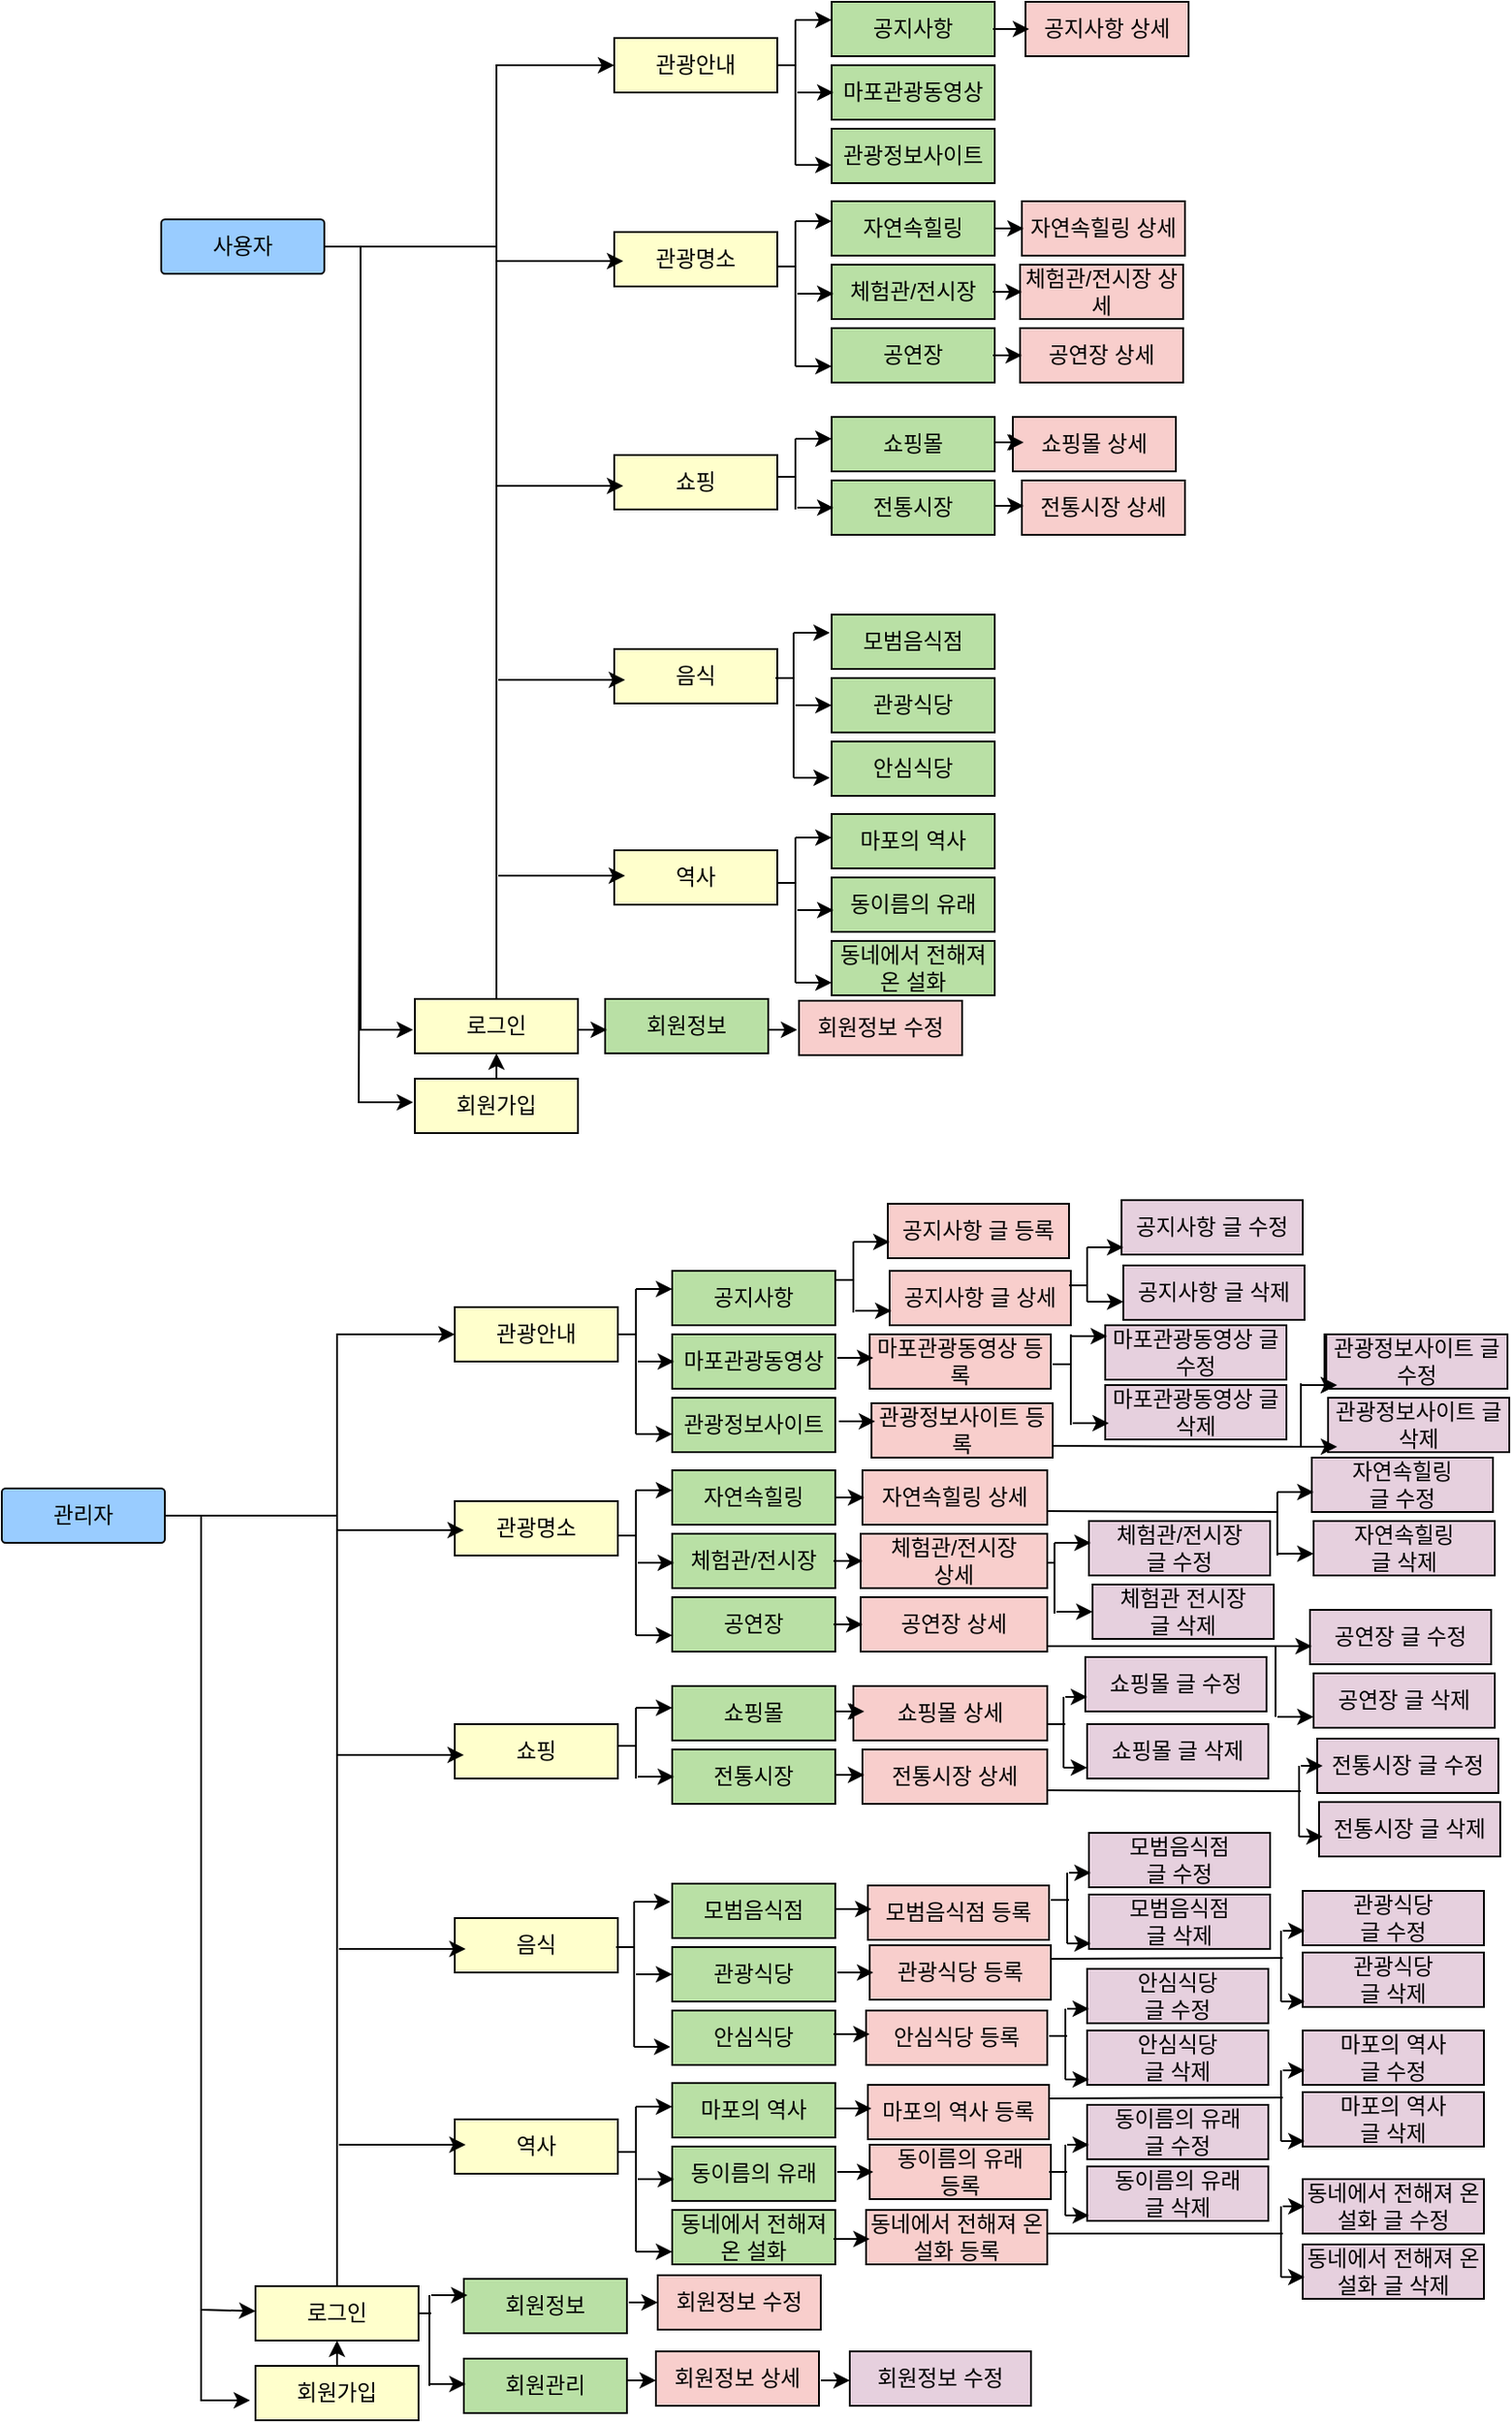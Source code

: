 <mxfile version="20.5.3" type="github">
  <diagram id="kgpKYQtTHZ0yAKxKKP6v" name="Page-1">
    <mxGraphModel dx="1662" dy="762" grid="1" gridSize="10" guides="1" tooltips="1" connect="1" arrows="1" fold="1" page="1" pageScale="1" pageWidth="850" pageHeight="1100" math="0" shadow="0">
      <root>
        <mxCell id="0" />
        <mxCell id="1" parent="0" />
        <mxCell id="wglulsc01303XSao3uGZ-1" value="사용자" style="rounded=1;whiteSpace=wrap;html=1;fillColor=#99CCFF;arcSize=7;" parent="1" vertex="1">
          <mxGeometry x="101" y="173" width="90" height="30" as="geometry" />
        </mxCell>
        <mxCell id="wglulsc01303XSao3uGZ-2" value="로그인" style="rounded=0;whiteSpace=wrap;html=1;fillColor=#FFFFCC;" parent="1" vertex="1">
          <mxGeometry x="241" y="603" width="90" height="30" as="geometry" />
        </mxCell>
        <mxCell id="wglulsc01303XSao3uGZ-3" value="회원가입" style="rounded=0;whiteSpace=wrap;html=1;fillColor=#FFFFCC;" parent="1" vertex="1">
          <mxGeometry x="241" y="647" width="90" height="30" as="geometry" />
        </mxCell>
        <mxCell id="wglulsc01303XSao3uGZ-4" value="관광안내" style="rounded=0;whiteSpace=wrap;html=1;fillColor=#FFFFCC;" parent="1" vertex="1">
          <mxGeometry x="351" y="73" width="90" height="30" as="geometry" />
        </mxCell>
        <mxCell id="wglulsc01303XSao3uGZ-5" value="관광명소" style="rounded=0;whiteSpace=wrap;html=1;fillColor=#FFFFCC;" parent="1" vertex="1">
          <mxGeometry x="351" y="180" width="90" height="30" as="geometry" />
        </mxCell>
        <mxCell id="wglulsc01303XSao3uGZ-6" value="쇼핑" style="rounded=0;whiteSpace=wrap;html=1;fillColor=#FFFFCC;" parent="1" vertex="1">
          <mxGeometry x="351" y="303" width="90" height="30" as="geometry" />
        </mxCell>
        <mxCell id="wglulsc01303XSao3uGZ-7" value="음식" style="rounded=0;whiteSpace=wrap;html=1;fillColor=#FFFFCC;" parent="1" vertex="1">
          <mxGeometry x="351" y="410" width="90" height="30" as="geometry" />
        </mxCell>
        <mxCell id="wglulsc01303XSao3uGZ-8" value="역사" style="rounded=0;whiteSpace=wrap;html=1;fillColor=#FFFFCC;" parent="1" vertex="1">
          <mxGeometry x="351" y="521" width="90" height="30" as="geometry" />
        </mxCell>
        <mxCell id="wglulsc01303XSao3uGZ-9" value="" style="endArrow=classic;html=1;rounded=0;exitX=1;exitY=0.5;exitDx=0;exitDy=0;" parent="1" source="wglulsc01303XSao3uGZ-1" edge="1">
          <mxGeometry width="50" height="50" relative="1" as="geometry">
            <mxPoint x="491" y="473" as="sourcePoint" />
            <mxPoint x="240" y="620" as="targetPoint" />
            <Array as="points">
              <mxPoint x="211" y="188" />
              <mxPoint x="211" y="620" />
            </Array>
          </mxGeometry>
        </mxCell>
        <mxCell id="wglulsc01303XSao3uGZ-10" value="" style="endArrow=classic;html=1;rounded=0;" parent="1" edge="1">
          <mxGeometry width="50" height="50" relative="1" as="geometry">
            <mxPoint x="211" y="303" as="sourcePoint" />
            <mxPoint x="240" y="660" as="targetPoint" />
            <Array as="points">
              <mxPoint x="210" y="660" />
            </Array>
          </mxGeometry>
        </mxCell>
        <mxCell id="wglulsc01303XSao3uGZ-11" value="" style="endArrow=classic;html=1;rounded=0;exitX=0.5;exitY=0;exitDx=0;exitDy=0;entryX=0.5;entryY=1;entryDx=0;entryDy=0;" parent="1" source="wglulsc01303XSao3uGZ-3" target="wglulsc01303XSao3uGZ-2" edge="1">
          <mxGeometry width="50" height="50" relative="1" as="geometry">
            <mxPoint x="491" y="787" as="sourcePoint" />
            <mxPoint x="541" y="737" as="targetPoint" />
          </mxGeometry>
        </mxCell>
        <mxCell id="wglulsc01303XSao3uGZ-12" value="" style="endArrow=classic;html=1;rounded=0;exitX=0.5;exitY=0;exitDx=0;exitDy=0;entryX=0;entryY=0.5;entryDx=0;entryDy=0;" parent="1" source="wglulsc01303XSao3uGZ-2" target="wglulsc01303XSao3uGZ-4" edge="1">
          <mxGeometry width="50" height="50" relative="1" as="geometry">
            <mxPoint x="491" y="473" as="sourcePoint" />
            <mxPoint x="281" y="63" as="targetPoint" />
            <Array as="points">
              <mxPoint x="286" y="88" />
            </Array>
          </mxGeometry>
        </mxCell>
        <mxCell id="wglulsc01303XSao3uGZ-13" value="" style="endArrow=none;html=1;rounded=0;" parent="1" edge="1">
          <mxGeometry width="50" height="50" relative="1" as="geometry">
            <mxPoint x="206" y="188" as="sourcePoint" />
            <mxPoint x="286" y="188" as="targetPoint" />
          </mxGeometry>
        </mxCell>
        <mxCell id="wglulsc01303XSao3uGZ-14" value="" style="endArrow=classic;html=1;rounded=0;entryX=0;entryY=0.5;entryDx=0;entryDy=0;" parent="1" edge="1">
          <mxGeometry width="50" height="50" relative="1" as="geometry">
            <mxPoint x="286" y="196" as="sourcePoint" />
            <mxPoint x="356" y="196" as="targetPoint" />
          </mxGeometry>
        </mxCell>
        <mxCell id="wglulsc01303XSao3uGZ-15" value="" style="endArrow=classic;html=1;rounded=0;entryX=0;entryY=0.5;entryDx=0;entryDy=0;" parent="1" edge="1">
          <mxGeometry width="50" height="50" relative="1" as="geometry">
            <mxPoint x="286" y="320" as="sourcePoint" />
            <mxPoint x="356" y="320" as="targetPoint" />
          </mxGeometry>
        </mxCell>
        <mxCell id="wglulsc01303XSao3uGZ-16" value="" style="endArrow=classic;html=1;rounded=0;entryX=0;entryY=0.5;entryDx=0;entryDy=0;" parent="1" edge="1">
          <mxGeometry width="50" height="50" relative="1" as="geometry">
            <mxPoint x="287" y="427" as="sourcePoint" />
            <mxPoint x="357" y="427" as="targetPoint" />
          </mxGeometry>
        </mxCell>
        <mxCell id="wglulsc01303XSao3uGZ-17" value="" style="endArrow=classic;html=1;rounded=0;entryX=0;entryY=0.5;entryDx=0;entryDy=0;" parent="1" edge="1">
          <mxGeometry width="50" height="50" relative="1" as="geometry">
            <mxPoint x="287" y="535" as="sourcePoint" />
            <mxPoint x="357" y="535" as="targetPoint" />
          </mxGeometry>
        </mxCell>
        <mxCell id="wglulsc01303XSao3uGZ-18" value="공지사항" style="rounded=0;whiteSpace=wrap;html=1;fillColor=#B9E0A5;" parent="1" vertex="1">
          <mxGeometry x="471" y="53" width="90" height="30" as="geometry" />
        </mxCell>
        <mxCell id="wglulsc01303XSao3uGZ-19" value="마포관광동영상" style="rounded=0;whiteSpace=wrap;html=1;fillColor=#B9E0A5;" parent="1" vertex="1">
          <mxGeometry x="471" y="88" width="90" height="30" as="geometry" />
        </mxCell>
        <mxCell id="wglulsc01303XSao3uGZ-20" value="관광정보사이트" style="rounded=0;whiteSpace=wrap;html=1;fillColor=#B9E0A5;" parent="1" vertex="1">
          <mxGeometry x="471" y="123" width="90" height="30" as="geometry" />
        </mxCell>
        <mxCell id="wglulsc01303XSao3uGZ-21" value="공지사항 상세" style="rounded=0;whiteSpace=wrap;html=1;fillColor=#F8CECC;" parent="1" vertex="1">
          <mxGeometry x="578" y="53" width="90" height="30" as="geometry" />
        </mxCell>
        <mxCell id="wglulsc01303XSao3uGZ-24" value="자연속힐링" style="rounded=0;whiteSpace=wrap;html=1;fillColor=#B9E0A5;" parent="1" vertex="1">
          <mxGeometry x="471" y="163" width="90" height="30" as="geometry" />
        </mxCell>
        <mxCell id="wglulsc01303XSao3uGZ-25" value="체험관/전시장" style="rounded=0;whiteSpace=wrap;html=1;fillColor=#B9E0A5;" parent="1" vertex="1">
          <mxGeometry x="471" y="198" width="90" height="30" as="geometry" />
        </mxCell>
        <mxCell id="wglulsc01303XSao3uGZ-26" value="공연장" style="rounded=0;whiteSpace=wrap;html=1;fillColor=#B9E0A5;" parent="1" vertex="1">
          <mxGeometry x="471" y="233" width="90" height="30" as="geometry" />
        </mxCell>
        <mxCell id="wglulsc01303XSao3uGZ-27" value="자연속힐링 상세" style="rounded=0;whiteSpace=wrap;html=1;fillColor=#F8CECC;" parent="1" vertex="1">
          <mxGeometry x="576" y="163" width="90" height="30" as="geometry" />
        </mxCell>
        <mxCell id="wglulsc01303XSao3uGZ-28" value="쇼핑몰" style="rounded=0;whiteSpace=wrap;html=1;fillColor=#B9E0A5;" parent="1" vertex="1">
          <mxGeometry x="471" y="282" width="90" height="30" as="geometry" />
        </mxCell>
        <mxCell id="wglulsc01303XSao3uGZ-29" value="전통시장" style="rounded=0;whiteSpace=wrap;html=1;fillColor=#B9E0A5;" parent="1" vertex="1">
          <mxGeometry x="471" y="317" width="90" height="30" as="geometry" />
        </mxCell>
        <mxCell id="wglulsc01303XSao3uGZ-31" value="쇼핑몰 상세" style="rounded=0;whiteSpace=wrap;html=1;fillColor=#FFFFFF;" parent="1" vertex="1">
          <mxGeometry x="571" y="282" width="90" height="30" as="geometry" />
        </mxCell>
        <mxCell id="wglulsc01303XSao3uGZ-32" value="모범음식점" style="rounded=0;whiteSpace=wrap;html=1;fillColor=#B9E0A5;" parent="1" vertex="1">
          <mxGeometry x="471" y="391" width="90" height="30" as="geometry" />
        </mxCell>
        <mxCell id="wglulsc01303XSao3uGZ-33" value="관광식당" style="rounded=0;whiteSpace=wrap;html=1;fillColor=#B9E0A5;" parent="1" vertex="1">
          <mxGeometry x="471" y="426" width="90" height="30" as="geometry" />
        </mxCell>
        <mxCell id="wglulsc01303XSao3uGZ-34" value="안심식당" style="rounded=0;whiteSpace=wrap;html=1;fillColor=#B9E0A5;" parent="1" vertex="1">
          <mxGeometry x="471" y="461" width="90" height="30" as="geometry" />
        </mxCell>
        <mxCell id="wglulsc01303XSao3uGZ-36" value="마포의 역사" style="rounded=0;whiteSpace=wrap;html=1;fillColor=#B9E0A5;" parent="1" vertex="1">
          <mxGeometry x="471" y="501" width="90" height="30" as="geometry" />
        </mxCell>
        <mxCell id="wglulsc01303XSao3uGZ-37" value="동이름의 유래" style="rounded=0;whiteSpace=wrap;html=1;fillColor=#B9E0A5;" parent="1" vertex="1">
          <mxGeometry x="471" y="536" width="90" height="30" as="geometry" />
        </mxCell>
        <mxCell id="wglulsc01303XSao3uGZ-38" value="동네에서 전해져 온 설화" style="rounded=0;whiteSpace=wrap;html=1;fillColor=#B9E0A5;" parent="1" vertex="1">
          <mxGeometry x="471" y="571" width="90" height="30" as="geometry" />
        </mxCell>
        <mxCell id="wglulsc01303XSao3uGZ-40" value="전통시장 상세" style="rounded=0;whiteSpace=wrap;html=1;fillColor=#F8CECC;" parent="1" vertex="1">
          <mxGeometry x="576" y="317" width="90" height="30" as="geometry" />
        </mxCell>
        <mxCell id="wglulsc01303XSao3uGZ-41" value="체험관/전시장 상세" style="rounded=0;whiteSpace=wrap;html=1;fillColor=#F8CECC;" parent="1" vertex="1">
          <mxGeometry x="575" y="198" width="90" height="30" as="geometry" />
        </mxCell>
        <mxCell id="wglulsc01303XSao3uGZ-42" value="공연장 상세" style="rounded=0;whiteSpace=wrap;html=1;fillColor=#F8CECC;" parent="1" vertex="1">
          <mxGeometry x="575" y="233" width="90" height="30" as="geometry" />
        </mxCell>
        <mxCell id="wglulsc01303XSao3uGZ-45" value="" style="endArrow=none;html=1;rounded=0;exitX=1;exitY=0.5;exitDx=0;exitDy=0;" parent="1" source="wglulsc01303XSao3uGZ-4" edge="1">
          <mxGeometry width="50" height="50" relative="1" as="geometry">
            <mxPoint x="491" y="363" as="sourcePoint" />
            <mxPoint x="451" y="88" as="targetPoint" />
          </mxGeometry>
        </mxCell>
        <mxCell id="wglulsc01303XSao3uGZ-47" value="" style="endArrow=none;html=1;rounded=0;" parent="1" edge="1">
          <mxGeometry width="50" height="50" relative="1" as="geometry">
            <mxPoint x="451" y="63" as="sourcePoint" />
            <mxPoint x="451" y="143" as="targetPoint" />
          </mxGeometry>
        </mxCell>
        <mxCell id="wglulsc01303XSao3uGZ-48" value="" style="endArrow=classic;html=1;rounded=0;" parent="1" edge="1">
          <mxGeometry width="50" height="50" relative="1" as="geometry">
            <mxPoint x="451" y="63" as="sourcePoint" />
            <mxPoint x="471" y="63" as="targetPoint" />
          </mxGeometry>
        </mxCell>
        <mxCell id="wglulsc01303XSao3uGZ-49" value="" style="endArrow=classic;html=1;rounded=0;" parent="1" edge="1">
          <mxGeometry width="50" height="50" relative="1" as="geometry">
            <mxPoint x="452" y="103" as="sourcePoint" />
            <mxPoint x="472" y="103" as="targetPoint" />
          </mxGeometry>
        </mxCell>
        <mxCell id="wglulsc01303XSao3uGZ-50" value="" style="endArrow=classic;html=1;rounded=0;" parent="1" edge="1">
          <mxGeometry width="50" height="50" relative="1" as="geometry">
            <mxPoint x="451" y="143" as="sourcePoint" />
            <mxPoint x="471" y="143" as="targetPoint" />
          </mxGeometry>
        </mxCell>
        <mxCell id="wglulsc01303XSao3uGZ-51" value="" style="endArrow=none;html=1;rounded=0;exitX=1;exitY=0.5;exitDx=0;exitDy=0;" parent="1" edge="1">
          <mxGeometry width="50" height="50" relative="1" as="geometry">
            <mxPoint x="441" y="199" as="sourcePoint" />
            <mxPoint x="451" y="199" as="targetPoint" />
          </mxGeometry>
        </mxCell>
        <mxCell id="wglulsc01303XSao3uGZ-52" value="" style="endArrow=none;html=1;rounded=0;" parent="1" edge="1">
          <mxGeometry width="50" height="50" relative="1" as="geometry">
            <mxPoint x="451" y="174" as="sourcePoint" />
            <mxPoint x="451" y="254" as="targetPoint" />
          </mxGeometry>
        </mxCell>
        <mxCell id="wglulsc01303XSao3uGZ-53" value="" style="endArrow=classic;html=1;rounded=0;" parent="1" edge="1">
          <mxGeometry width="50" height="50" relative="1" as="geometry">
            <mxPoint x="451" y="174" as="sourcePoint" />
            <mxPoint x="471" y="174" as="targetPoint" />
          </mxGeometry>
        </mxCell>
        <mxCell id="wglulsc01303XSao3uGZ-54" value="" style="endArrow=classic;html=1;rounded=0;" parent="1" edge="1">
          <mxGeometry width="50" height="50" relative="1" as="geometry">
            <mxPoint x="452" y="214" as="sourcePoint" />
            <mxPoint x="472" y="214" as="targetPoint" />
          </mxGeometry>
        </mxCell>
        <mxCell id="wglulsc01303XSao3uGZ-55" value="" style="endArrow=classic;html=1;rounded=0;" parent="1" edge="1">
          <mxGeometry width="50" height="50" relative="1" as="geometry">
            <mxPoint x="451" y="254" as="sourcePoint" />
            <mxPoint x="471" y="254" as="targetPoint" />
          </mxGeometry>
        </mxCell>
        <mxCell id="wglulsc01303XSao3uGZ-57" value="" style="endArrow=none;html=1;rounded=0;" parent="1" edge="1">
          <mxGeometry width="50" height="50" relative="1" as="geometry">
            <mxPoint x="451" y="294" as="sourcePoint" />
            <mxPoint x="451" y="333" as="targetPoint" />
          </mxGeometry>
        </mxCell>
        <mxCell id="wglulsc01303XSao3uGZ-58" value="" style="endArrow=classic;html=1;rounded=0;" parent="1" edge="1">
          <mxGeometry width="50" height="50" relative="1" as="geometry">
            <mxPoint x="451" y="294" as="sourcePoint" />
            <mxPoint x="471" y="294" as="targetPoint" />
          </mxGeometry>
        </mxCell>
        <mxCell id="wglulsc01303XSao3uGZ-59" value="" style="endArrow=classic;html=1;rounded=0;" parent="1" edge="1">
          <mxGeometry width="50" height="50" relative="1" as="geometry">
            <mxPoint x="452" y="332" as="sourcePoint" />
            <mxPoint x="472" y="332" as="targetPoint" />
          </mxGeometry>
        </mxCell>
        <mxCell id="wglulsc01303XSao3uGZ-61" value="" style="endArrow=none;html=1;rounded=0;exitX=1;exitY=0.5;exitDx=0;exitDy=0;" parent="1" edge="1">
          <mxGeometry width="50" height="50" relative="1" as="geometry">
            <mxPoint x="440" y="426" as="sourcePoint" />
            <mxPoint x="450" y="426" as="targetPoint" />
          </mxGeometry>
        </mxCell>
        <mxCell id="wglulsc01303XSao3uGZ-62" value="" style="endArrow=none;html=1;rounded=0;" parent="1" edge="1">
          <mxGeometry width="50" height="50" relative="1" as="geometry">
            <mxPoint x="450" y="401" as="sourcePoint" />
            <mxPoint x="450" y="481" as="targetPoint" />
          </mxGeometry>
        </mxCell>
        <mxCell id="wglulsc01303XSao3uGZ-63" value="" style="endArrow=classic;html=1;rounded=0;" parent="1" edge="1">
          <mxGeometry width="50" height="50" relative="1" as="geometry">
            <mxPoint x="450" y="401" as="sourcePoint" />
            <mxPoint x="470" y="401" as="targetPoint" />
          </mxGeometry>
        </mxCell>
        <mxCell id="wglulsc01303XSao3uGZ-64" value="" style="endArrow=classic;html=1;rounded=0;" parent="1" edge="1">
          <mxGeometry width="50" height="50" relative="1" as="geometry">
            <mxPoint x="451" y="441" as="sourcePoint" />
            <mxPoint x="471" y="441" as="targetPoint" />
          </mxGeometry>
        </mxCell>
        <mxCell id="wglulsc01303XSao3uGZ-65" value="" style="endArrow=classic;html=1;rounded=0;" parent="1" edge="1">
          <mxGeometry width="50" height="50" relative="1" as="geometry">
            <mxPoint x="450" y="481" as="sourcePoint" />
            <mxPoint x="470" y="481" as="targetPoint" />
          </mxGeometry>
        </mxCell>
        <mxCell id="wglulsc01303XSao3uGZ-66" value="" style="endArrow=none;html=1;rounded=0;exitX=1;exitY=0.5;exitDx=0;exitDy=0;" parent="1" edge="1">
          <mxGeometry width="50" height="50" relative="1" as="geometry">
            <mxPoint x="441" y="539" as="sourcePoint" />
            <mxPoint x="451" y="539" as="targetPoint" />
          </mxGeometry>
        </mxCell>
        <mxCell id="wglulsc01303XSao3uGZ-67" value="" style="endArrow=none;html=1;rounded=0;" parent="1" edge="1">
          <mxGeometry width="50" height="50" relative="1" as="geometry">
            <mxPoint x="451" y="514" as="sourcePoint" />
            <mxPoint x="451" y="594" as="targetPoint" />
          </mxGeometry>
        </mxCell>
        <mxCell id="wglulsc01303XSao3uGZ-68" value="" style="endArrow=classic;html=1;rounded=0;" parent="1" edge="1">
          <mxGeometry width="50" height="50" relative="1" as="geometry">
            <mxPoint x="451" y="514" as="sourcePoint" />
            <mxPoint x="471" y="514" as="targetPoint" />
          </mxGeometry>
        </mxCell>
        <mxCell id="wglulsc01303XSao3uGZ-69" value="" style="endArrow=classic;html=1;rounded=0;" parent="1" edge="1">
          <mxGeometry width="50" height="50" relative="1" as="geometry">
            <mxPoint x="452" y="554" as="sourcePoint" />
            <mxPoint x="472" y="554" as="targetPoint" />
          </mxGeometry>
        </mxCell>
        <mxCell id="wglulsc01303XSao3uGZ-70" value="" style="endArrow=classic;html=1;rounded=0;" parent="1" edge="1">
          <mxGeometry width="50" height="50" relative="1" as="geometry">
            <mxPoint x="451" y="594" as="sourcePoint" />
            <mxPoint x="471" y="594" as="targetPoint" />
          </mxGeometry>
        </mxCell>
        <mxCell id="wglulsc01303XSao3uGZ-71" value="" style="endArrow=classic;html=1;rounded=0;" parent="1" edge="1">
          <mxGeometry width="50" height="50" relative="1" as="geometry">
            <mxPoint x="560" y="68" as="sourcePoint" />
            <mxPoint x="580" y="68" as="targetPoint" />
          </mxGeometry>
        </mxCell>
        <mxCell id="wglulsc01303XSao3uGZ-72" value="" style="endArrow=classic;html=1;rounded=0;" parent="1" edge="1">
          <mxGeometry width="50" height="50" relative="1" as="geometry">
            <mxPoint x="561" y="178" as="sourcePoint" />
            <mxPoint x="577" y="178" as="targetPoint" />
          </mxGeometry>
        </mxCell>
        <mxCell id="wglulsc01303XSao3uGZ-73" value="" style="endArrow=classic;html=1;rounded=0;" parent="1" edge="1">
          <mxGeometry width="50" height="50" relative="1" as="geometry">
            <mxPoint x="560" y="213" as="sourcePoint" />
            <mxPoint x="576" y="213" as="targetPoint" />
          </mxGeometry>
        </mxCell>
        <mxCell id="wglulsc01303XSao3uGZ-74" value="" style="endArrow=classic;html=1;rounded=0;" parent="1" edge="1">
          <mxGeometry width="50" height="50" relative="1" as="geometry">
            <mxPoint x="560" y="248" as="sourcePoint" />
            <mxPoint x="576" y="248" as="targetPoint" />
          </mxGeometry>
        </mxCell>
        <mxCell id="wglulsc01303XSao3uGZ-75" value="" style="endArrow=classic;html=1;rounded=0;" parent="1" edge="1">
          <mxGeometry width="50" height="50" relative="1" as="geometry">
            <mxPoint x="562" y="296" as="sourcePoint" />
            <mxPoint x="578" y="296" as="targetPoint" />
          </mxGeometry>
        </mxCell>
        <mxCell id="wglulsc01303XSao3uGZ-77" value="" style="endArrow=classic;html=1;rounded=0;" parent="1" edge="1">
          <mxGeometry width="50" height="50" relative="1" as="geometry">
            <mxPoint x="561" y="331" as="sourcePoint" />
            <mxPoint x="577" y="331" as="targetPoint" />
          </mxGeometry>
        </mxCell>
        <mxCell id="wglulsc01303XSao3uGZ-78" value="회원정보" style="rounded=0;whiteSpace=wrap;html=1;fillColor=#B9E0A5;" parent="1" vertex="1">
          <mxGeometry x="346" y="603" width="90" height="30" as="geometry" />
        </mxCell>
        <mxCell id="wglulsc01303XSao3uGZ-79" value="" style="endArrow=classic;html=1;rounded=0;" parent="1" edge="1">
          <mxGeometry width="50" height="50" relative="1" as="geometry">
            <mxPoint x="331" y="620" as="sourcePoint" />
            <mxPoint x="347" y="620" as="targetPoint" />
          </mxGeometry>
        </mxCell>
        <mxCell id="wglulsc01303XSao3uGZ-80" value="쇼핑몰 상세" style="whiteSpace=wrap;html=1;fillColor=#F8CECC;" parent="1" vertex="1">
          <mxGeometry x="571" y="282" width="90" height="30" as="geometry" />
        </mxCell>
        <mxCell id="wglulsc01303XSao3uGZ-82" value="" style="endArrow=none;html=1;rounded=0;exitX=1;exitY=0.5;exitDx=0;exitDy=0;" parent="1" edge="1">
          <mxGeometry width="50" height="50" relative="1" as="geometry">
            <mxPoint x="441" y="315" as="sourcePoint" />
            <mxPoint x="451" y="315" as="targetPoint" />
          </mxGeometry>
        </mxCell>
        <mxCell id="wglulsc01303XSao3uGZ-83" value="" style="endArrow=classic;html=1;rounded=0;" parent="1" edge="1">
          <mxGeometry width="50" height="50" relative="1" as="geometry">
            <mxPoint x="561" y="296" as="sourcePoint" />
            <mxPoint x="577" y="296" as="targetPoint" />
          </mxGeometry>
        </mxCell>
        <mxCell id="wglulsc01303XSao3uGZ-155" value="관리자" style="rounded=1;whiteSpace=wrap;html=1;fillColor=#99CCFF;arcSize=7;" parent="1" vertex="1">
          <mxGeometry x="13" y="873" width="90" height="30" as="geometry" />
        </mxCell>
        <mxCell id="wglulsc01303XSao3uGZ-156" value="로그인" style="rounded=0;whiteSpace=wrap;html=1;fillColor=#FFFFCC;" parent="1" vertex="1">
          <mxGeometry x="153" y="1313" width="90" height="30" as="geometry" />
        </mxCell>
        <mxCell id="wglulsc01303XSao3uGZ-157" value="회원가입" style="rounded=0;whiteSpace=wrap;html=1;fillColor=#FFFFCC;" parent="1" vertex="1">
          <mxGeometry x="153" y="1357" width="90" height="30" as="geometry" />
        </mxCell>
        <mxCell id="wglulsc01303XSao3uGZ-158" value="관광안내" style="rounded=0;whiteSpace=wrap;html=1;fillColor=#FFFFCC;" parent="1" vertex="1">
          <mxGeometry x="263" y="773" width="90" height="30" as="geometry" />
        </mxCell>
        <mxCell id="wglulsc01303XSao3uGZ-159" value="관광명소" style="rounded=0;whiteSpace=wrap;html=1;fillColor=#FFFFCC;" parent="1" vertex="1">
          <mxGeometry x="263" y="880" width="90" height="30" as="geometry" />
        </mxCell>
        <mxCell id="wglulsc01303XSao3uGZ-160" value="쇼핑" style="rounded=0;whiteSpace=wrap;html=1;fillColor=#FFFFCC;" parent="1" vertex="1">
          <mxGeometry x="263" y="1003" width="90" height="30" as="geometry" />
        </mxCell>
        <mxCell id="wglulsc01303XSao3uGZ-161" value="음식" style="rounded=0;whiteSpace=wrap;html=1;fillColor=#FFFFCC;" parent="1" vertex="1">
          <mxGeometry x="263" y="1110" width="90" height="30" as="geometry" />
        </mxCell>
        <mxCell id="wglulsc01303XSao3uGZ-162" value="역사" style="rounded=0;whiteSpace=wrap;html=1;fillColor=#FFFFCC;" parent="1" vertex="1">
          <mxGeometry x="263" y="1221" width="90" height="30" as="geometry" />
        </mxCell>
        <mxCell id="wglulsc01303XSao3uGZ-163" value="" style="endArrow=classic;html=1;rounded=0;exitX=1;exitY=0.5;exitDx=0;exitDy=0;" parent="1" source="wglulsc01303XSao3uGZ-155" target="wglulsc01303XSao3uGZ-156" edge="1">
          <mxGeometry width="50" height="50" relative="1" as="geometry">
            <mxPoint x="403" y="1173" as="sourcePoint" />
            <mxPoint x="163" y="953" as="targetPoint" />
            <Array as="points">
              <mxPoint x="123" y="888" />
              <mxPoint x="123" y="1326" />
            </Array>
          </mxGeometry>
        </mxCell>
        <mxCell id="wglulsc01303XSao3uGZ-164" value="" style="endArrow=classic;html=1;rounded=0;" parent="1" edge="1">
          <mxGeometry width="50" height="50" relative="1" as="geometry">
            <mxPoint x="123" y="1003" as="sourcePoint" />
            <mxPoint x="150" y="1376" as="targetPoint" />
            <Array as="points">
              <mxPoint x="123" y="1376" />
            </Array>
          </mxGeometry>
        </mxCell>
        <mxCell id="wglulsc01303XSao3uGZ-165" value="" style="endArrow=classic;html=1;rounded=0;exitX=0.5;exitY=0;exitDx=0;exitDy=0;entryX=0.5;entryY=1;entryDx=0;entryDy=0;" parent="1" source="wglulsc01303XSao3uGZ-157" target="wglulsc01303XSao3uGZ-156" edge="1">
          <mxGeometry width="50" height="50" relative="1" as="geometry">
            <mxPoint x="403" y="1497" as="sourcePoint" />
            <mxPoint x="453" y="1447" as="targetPoint" />
          </mxGeometry>
        </mxCell>
        <mxCell id="wglulsc01303XSao3uGZ-166" value="" style="endArrow=classic;html=1;rounded=0;exitX=0.5;exitY=0;exitDx=0;exitDy=0;entryX=0;entryY=0.5;entryDx=0;entryDy=0;" parent="1" source="wglulsc01303XSao3uGZ-156" target="wglulsc01303XSao3uGZ-158" edge="1">
          <mxGeometry width="50" height="50" relative="1" as="geometry">
            <mxPoint x="403" y="1173" as="sourcePoint" />
            <mxPoint x="193" y="763" as="targetPoint" />
            <Array as="points">
              <mxPoint x="198" y="788" />
            </Array>
          </mxGeometry>
        </mxCell>
        <mxCell id="wglulsc01303XSao3uGZ-167" value="" style="endArrow=none;html=1;rounded=0;" parent="1" edge="1">
          <mxGeometry width="50" height="50" relative="1" as="geometry">
            <mxPoint x="118" y="888" as="sourcePoint" />
            <mxPoint x="198" y="888" as="targetPoint" />
          </mxGeometry>
        </mxCell>
        <mxCell id="wglulsc01303XSao3uGZ-168" value="" style="endArrow=classic;html=1;rounded=0;entryX=0;entryY=0.5;entryDx=0;entryDy=0;" parent="1" edge="1">
          <mxGeometry width="50" height="50" relative="1" as="geometry">
            <mxPoint x="198" y="896" as="sourcePoint" />
            <mxPoint x="268" y="896" as="targetPoint" />
          </mxGeometry>
        </mxCell>
        <mxCell id="wglulsc01303XSao3uGZ-169" value="" style="endArrow=classic;html=1;rounded=0;entryX=0;entryY=0.5;entryDx=0;entryDy=0;" parent="1" edge="1">
          <mxGeometry width="50" height="50" relative="1" as="geometry">
            <mxPoint x="198" y="1020" as="sourcePoint" />
            <mxPoint x="268" y="1020" as="targetPoint" />
          </mxGeometry>
        </mxCell>
        <mxCell id="wglulsc01303XSao3uGZ-170" value="" style="endArrow=classic;html=1;rounded=0;entryX=0;entryY=0.5;entryDx=0;entryDy=0;" parent="1" edge="1">
          <mxGeometry width="50" height="50" relative="1" as="geometry">
            <mxPoint x="199" y="1127" as="sourcePoint" />
            <mxPoint x="269" y="1127" as="targetPoint" />
          </mxGeometry>
        </mxCell>
        <mxCell id="wglulsc01303XSao3uGZ-171" value="" style="endArrow=classic;html=1;rounded=0;entryX=0;entryY=0.5;entryDx=0;entryDy=0;" parent="1" edge="1">
          <mxGeometry width="50" height="50" relative="1" as="geometry">
            <mxPoint x="199" y="1235" as="sourcePoint" />
            <mxPoint x="269" y="1235" as="targetPoint" />
          </mxGeometry>
        </mxCell>
        <mxCell id="wglulsc01303XSao3uGZ-172" value="공지사항" style="rounded=0;whiteSpace=wrap;html=1;fillColor=#B9E0A5;" parent="1" vertex="1">
          <mxGeometry x="383" y="753" width="90" height="30" as="geometry" />
        </mxCell>
        <mxCell id="wglulsc01303XSao3uGZ-173" value="마포관광동영상" style="rounded=0;whiteSpace=wrap;html=1;fillColor=#B9E0A5;" parent="1" vertex="1">
          <mxGeometry x="383" y="788" width="90" height="30" as="geometry" />
        </mxCell>
        <mxCell id="wglulsc01303XSao3uGZ-174" value="관광정보사이트" style="rounded=0;whiteSpace=wrap;html=1;fillColor=#B9E0A5;" parent="1" vertex="1">
          <mxGeometry x="383" y="823" width="90" height="30" as="geometry" />
        </mxCell>
        <mxCell id="wglulsc01303XSao3uGZ-175" value="공지사항 글 상세" style="rounded=0;whiteSpace=wrap;html=1;fillColor=#F8CECC;" parent="1" vertex="1">
          <mxGeometry x="503" y="753" width="100" height="30" as="geometry" />
        </mxCell>
        <mxCell id="wglulsc01303XSao3uGZ-176" value="자연속힐링" style="rounded=0;whiteSpace=wrap;html=1;fillColor=#B9E0A5;" parent="1" vertex="1">
          <mxGeometry x="383" y="863" width="90" height="30" as="geometry" />
        </mxCell>
        <mxCell id="wglulsc01303XSao3uGZ-177" value="체험관/전시장" style="rounded=0;whiteSpace=wrap;html=1;fillColor=#B9E0A5;" parent="1" vertex="1">
          <mxGeometry x="383" y="898" width="90" height="30" as="geometry" />
        </mxCell>
        <mxCell id="wglulsc01303XSao3uGZ-178" value="공연장" style="rounded=0;whiteSpace=wrap;html=1;fillColor=#B9E0A5;" parent="1" vertex="1">
          <mxGeometry x="383" y="933" width="90" height="30" as="geometry" />
        </mxCell>
        <mxCell id="wglulsc01303XSao3uGZ-179" value="자연속힐링 상세" style="rounded=0;whiteSpace=wrap;html=1;fillColor=#F8CECC;" parent="1" vertex="1">
          <mxGeometry x="488" y="863" width="102" height="30" as="geometry" />
        </mxCell>
        <mxCell id="wglulsc01303XSao3uGZ-180" value="쇼핑몰" style="rounded=0;whiteSpace=wrap;html=1;fillColor=#B9E0A5;" parent="1" vertex="1">
          <mxGeometry x="383" y="982" width="90" height="30" as="geometry" />
        </mxCell>
        <mxCell id="wglulsc01303XSao3uGZ-181" value="전통시장" style="rounded=0;whiteSpace=wrap;html=1;fillColor=#B9E0A5;" parent="1" vertex="1">
          <mxGeometry x="383" y="1017" width="90" height="30" as="geometry" />
        </mxCell>
        <mxCell id="wglulsc01303XSao3uGZ-182" value="쇼핑몰 상세" style="rounded=0;whiteSpace=wrap;html=1;fillColor=#FFFFFF;" parent="1" vertex="1">
          <mxGeometry x="483" y="982" width="90" height="30" as="geometry" />
        </mxCell>
        <mxCell id="wglulsc01303XSao3uGZ-183" value="모범음식점" style="rounded=0;whiteSpace=wrap;html=1;fillColor=#B9E0A5;" parent="1" vertex="1">
          <mxGeometry x="383" y="1091" width="90" height="30" as="geometry" />
        </mxCell>
        <mxCell id="wglulsc01303XSao3uGZ-184" value="관광식당" style="rounded=0;whiteSpace=wrap;html=1;fillColor=#B9E0A5;" parent="1" vertex="1">
          <mxGeometry x="383" y="1126" width="90" height="30" as="geometry" />
        </mxCell>
        <mxCell id="wglulsc01303XSao3uGZ-185" value="안심식당" style="rounded=0;whiteSpace=wrap;html=1;fillColor=#B9E0A5;" parent="1" vertex="1">
          <mxGeometry x="383" y="1161" width="90" height="30" as="geometry" />
        </mxCell>
        <mxCell id="wglulsc01303XSao3uGZ-186" value="마포의 역사" style="rounded=0;whiteSpace=wrap;html=1;fillColor=#B9E0A5;" parent="1" vertex="1">
          <mxGeometry x="383" y="1201" width="90" height="30" as="geometry" />
        </mxCell>
        <mxCell id="wglulsc01303XSao3uGZ-187" value="동이름의 유래" style="rounded=0;whiteSpace=wrap;html=1;fillColor=#B9E0A5;" parent="1" vertex="1">
          <mxGeometry x="383" y="1236" width="90" height="30" as="geometry" />
        </mxCell>
        <mxCell id="wglulsc01303XSao3uGZ-188" value="동네에서 전해져 온 설화" style="rounded=0;whiteSpace=wrap;html=1;fillColor=#B9E0A5;" parent="1" vertex="1">
          <mxGeometry x="383" y="1271" width="90" height="30" as="geometry" />
        </mxCell>
        <mxCell id="wglulsc01303XSao3uGZ-189" value="전통시장 상세" style="rounded=0;whiteSpace=wrap;html=1;fillColor=#F8CECC;" parent="1" vertex="1">
          <mxGeometry x="488" y="1017" width="102" height="30" as="geometry" />
        </mxCell>
        <mxCell id="wglulsc01303XSao3uGZ-190" value="체험관/전시장 &lt;br&gt;상세" style="rounded=0;whiteSpace=wrap;html=1;fillColor=#F8CECC;" parent="1" vertex="1">
          <mxGeometry x="487" y="898" width="103" height="30" as="geometry" />
        </mxCell>
        <mxCell id="wglulsc01303XSao3uGZ-191" value="공연장 상세" style="rounded=0;whiteSpace=wrap;html=1;fillColor=#F8CECC;" parent="1" vertex="1">
          <mxGeometry x="487" y="933" width="103" height="30" as="geometry" />
        </mxCell>
        <mxCell id="wglulsc01303XSao3uGZ-192" value="" style="endArrow=none;html=1;rounded=0;exitX=1;exitY=0.5;exitDx=0;exitDy=0;" parent="1" source="wglulsc01303XSao3uGZ-158" edge="1">
          <mxGeometry width="50" height="50" relative="1" as="geometry">
            <mxPoint x="403" y="1063" as="sourcePoint" />
            <mxPoint x="363" y="788" as="targetPoint" />
          </mxGeometry>
        </mxCell>
        <mxCell id="wglulsc01303XSao3uGZ-193" value="" style="endArrow=none;html=1;rounded=0;" parent="1" edge="1">
          <mxGeometry width="50" height="50" relative="1" as="geometry">
            <mxPoint x="363" y="763" as="sourcePoint" />
            <mxPoint x="363" y="843" as="targetPoint" />
          </mxGeometry>
        </mxCell>
        <mxCell id="wglulsc01303XSao3uGZ-194" value="" style="endArrow=classic;html=1;rounded=0;" parent="1" edge="1">
          <mxGeometry width="50" height="50" relative="1" as="geometry">
            <mxPoint x="363" y="763" as="sourcePoint" />
            <mxPoint x="383" y="763" as="targetPoint" />
          </mxGeometry>
        </mxCell>
        <mxCell id="wglulsc01303XSao3uGZ-195" value="" style="endArrow=classic;html=1;rounded=0;" parent="1" edge="1">
          <mxGeometry width="50" height="50" relative="1" as="geometry">
            <mxPoint x="364" y="803" as="sourcePoint" />
            <mxPoint x="384" y="803" as="targetPoint" />
          </mxGeometry>
        </mxCell>
        <mxCell id="wglulsc01303XSao3uGZ-196" value="" style="endArrow=classic;html=1;rounded=0;" parent="1" edge="1">
          <mxGeometry width="50" height="50" relative="1" as="geometry">
            <mxPoint x="363" y="843" as="sourcePoint" />
            <mxPoint x="383" y="843" as="targetPoint" />
          </mxGeometry>
        </mxCell>
        <mxCell id="wglulsc01303XSao3uGZ-197" value="" style="endArrow=none;html=1;rounded=0;exitX=1;exitY=0.5;exitDx=0;exitDy=0;" parent="1" edge="1">
          <mxGeometry width="50" height="50" relative="1" as="geometry">
            <mxPoint x="353" y="899" as="sourcePoint" />
            <mxPoint x="363" y="899" as="targetPoint" />
          </mxGeometry>
        </mxCell>
        <mxCell id="wglulsc01303XSao3uGZ-198" value="" style="endArrow=none;html=1;rounded=0;" parent="1" edge="1">
          <mxGeometry width="50" height="50" relative="1" as="geometry">
            <mxPoint x="363" y="874" as="sourcePoint" />
            <mxPoint x="363" y="954" as="targetPoint" />
          </mxGeometry>
        </mxCell>
        <mxCell id="wglulsc01303XSao3uGZ-199" value="" style="endArrow=classic;html=1;rounded=0;" parent="1" edge="1">
          <mxGeometry width="50" height="50" relative="1" as="geometry">
            <mxPoint x="363" y="874" as="sourcePoint" />
            <mxPoint x="383" y="874" as="targetPoint" />
          </mxGeometry>
        </mxCell>
        <mxCell id="wglulsc01303XSao3uGZ-200" value="" style="endArrow=classic;html=1;rounded=0;" parent="1" edge="1">
          <mxGeometry width="50" height="50" relative="1" as="geometry">
            <mxPoint x="364" y="914" as="sourcePoint" />
            <mxPoint x="384" y="914" as="targetPoint" />
          </mxGeometry>
        </mxCell>
        <mxCell id="wglulsc01303XSao3uGZ-201" value="" style="endArrow=classic;html=1;rounded=0;" parent="1" edge="1">
          <mxGeometry width="50" height="50" relative="1" as="geometry">
            <mxPoint x="363" y="954" as="sourcePoint" />
            <mxPoint x="383" y="954" as="targetPoint" />
          </mxGeometry>
        </mxCell>
        <mxCell id="wglulsc01303XSao3uGZ-202" value="" style="endArrow=none;html=1;rounded=0;" parent="1" edge="1">
          <mxGeometry width="50" height="50" relative="1" as="geometry">
            <mxPoint x="363" y="994" as="sourcePoint" />
            <mxPoint x="363" y="1033" as="targetPoint" />
          </mxGeometry>
        </mxCell>
        <mxCell id="wglulsc01303XSao3uGZ-203" value="" style="endArrow=classic;html=1;rounded=0;" parent="1" edge="1">
          <mxGeometry width="50" height="50" relative="1" as="geometry">
            <mxPoint x="363" y="994" as="sourcePoint" />
            <mxPoint x="383" y="994" as="targetPoint" />
          </mxGeometry>
        </mxCell>
        <mxCell id="wglulsc01303XSao3uGZ-204" value="" style="endArrow=classic;html=1;rounded=0;" parent="1" edge="1">
          <mxGeometry width="50" height="50" relative="1" as="geometry">
            <mxPoint x="364" y="1032" as="sourcePoint" />
            <mxPoint x="384" y="1032" as="targetPoint" />
          </mxGeometry>
        </mxCell>
        <mxCell id="wglulsc01303XSao3uGZ-205" value="" style="endArrow=none;html=1;rounded=0;exitX=1;exitY=0.5;exitDx=0;exitDy=0;" parent="1" edge="1">
          <mxGeometry width="50" height="50" relative="1" as="geometry">
            <mxPoint x="352" y="1126" as="sourcePoint" />
            <mxPoint x="362" y="1126" as="targetPoint" />
          </mxGeometry>
        </mxCell>
        <mxCell id="wglulsc01303XSao3uGZ-206" value="" style="endArrow=none;html=1;rounded=0;" parent="1" edge="1">
          <mxGeometry width="50" height="50" relative="1" as="geometry">
            <mxPoint x="362" y="1101" as="sourcePoint" />
            <mxPoint x="362" y="1181" as="targetPoint" />
          </mxGeometry>
        </mxCell>
        <mxCell id="wglulsc01303XSao3uGZ-207" value="" style="endArrow=classic;html=1;rounded=0;" parent="1" edge="1">
          <mxGeometry width="50" height="50" relative="1" as="geometry">
            <mxPoint x="362" y="1101" as="sourcePoint" />
            <mxPoint x="382" y="1101" as="targetPoint" />
          </mxGeometry>
        </mxCell>
        <mxCell id="wglulsc01303XSao3uGZ-208" value="" style="endArrow=classic;html=1;rounded=0;" parent="1" edge="1">
          <mxGeometry width="50" height="50" relative="1" as="geometry">
            <mxPoint x="363" y="1141" as="sourcePoint" />
            <mxPoint x="383" y="1141" as="targetPoint" />
          </mxGeometry>
        </mxCell>
        <mxCell id="wglulsc01303XSao3uGZ-209" value="" style="endArrow=classic;html=1;rounded=0;" parent="1" edge="1">
          <mxGeometry width="50" height="50" relative="1" as="geometry">
            <mxPoint x="362" y="1181" as="sourcePoint" />
            <mxPoint x="382" y="1181" as="targetPoint" />
          </mxGeometry>
        </mxCell>
        <mxCell id="wglulsc01303XSao3uGZ-210" value="" style="endArrow=none;html=1;rounded=0;exitX=1;exitY=0.5;exitDx=0;exitDy=0;" parent="1" edge="1">
          <mxGeometry width="50" height="50" relative="1" as="geometry">
            <mxPoint x="353" y="1239" as="sourcePoint" />
            <mxPoint x="363" y="1239" as="targetPoint" />
          </mxGeometry>
        </mxCell>
        <mxCell id="wglulsc01303XSao3uGZ-211" value="" style="endArrow=none;html=1;rounded=0;" parent="1" edge="1">
          <mxGeometry width="50" height="50" relative="1" as="geometry">
            <mxPoint x="363" y="1214" as="sourcePoint" />
            <mxPoint x="363" y="1294" as="targetPoint" />
          </mxGeometry>
        </mxCell>
        <mxCell id="wglulsc01303XSao3uGZ-212" value="" style="endArrow=classic;html=1;rounded=0;" parent="1" edge="1">
          <mxGeometry width="50" height="50" relative="1" as="geometry">
            <mxPoint x="363" y="1214" as="sourcePoint" />
            <mxPoint x="383" y="1214" as="targetPoint" />
          </mxGeometry>
        </mxCell>
        <mxCell id="wglulsc01303XSao3uGZ-213" value="" style="endArrow=classic;html=1;rounded=0;" parent="1" edge="1">
          <mxGeometry width="50" height="50" relative="1" as="geometry">
            <mxPoint x="364" y="1254" as="sourcePoint" />
            <mxPoint x="384" y="1254" as="targetPoint" />
          </mxGeometry>
        </mxCell>
        <mxCell id="wglulsc01303XSao3uGZ-214" value="" style="endArrow=classic;html=1;rounded=0;" parent="1" edge="1">
          <mxGeometry width="50" height="50" relative="1" as="geometry">
            <mxPoint x="363" y="1294" as="sourcePoint" />
            <mxPoint x="383" y="1294" as="targetPoint" />
          </mxGeometry>
        </mxCell>
        <mxCell id="wglulsc01303XSao3uGZ-216" value="" style="endArrow=classic;html=1;rounded=0;" parent="1" edge="1">
          <mxGeometry width="50" height="50" relative="1" as="geometry">
            <mxPoint x="473" y="878" as="sourcePoint" />
            <mxPoint x="489" y="878" as="targetPoint" />
          </mxGeometry>
        </mxCell>
        <mxCell id="wglulsc01303XSao3uGZ-217" value="" style="endArrow=classic;html=1;rounded=0;" parent="1" edge="1">
          <mxGeometry width="50" height="50" relative="1" as="geometry">
            <mxPoint x="472" y="913" as="sourcePoint" />
            <mxPoint x="488" y="913" as="targetPoint" />
          </mxGeometry>
        </mxCell>
        <mxCell id="wglulsc01303XSao3uGZ-218" value="" style="endArrow=classic;html=1;rounded=0;" parent="1" edge="1">
          <mxGeometry width="50" height="50" relative="1" as="geometry">
            <mxPoint x="472" y="948" as="sourcePoint" />
            <mxPoint x="488" y="948" as="targetPoint" />
          </mxGeometry>
        </mxCell>
        <mxCell id="wglulsc01303XSao3uGZ-219" value="" style="endArrow=classic;html=1;rounded=0;" parent="1" edge="1">
          <mxGeometry width="50" height="50" relative="1" as="geometry">
            <mxPoint x="474" y="996" as="sourcePoint" />
            <mxPoint x="490" y="996" as="targetPoint" />
          </mxGeometry>
        </mxCell>
        <mxCell id="wglulsc01303XSao3uGZ-220" value="" style="endArrow=classic;html=1;rounded=0;" parent="1" edge="1">
          <mxGeometry width="50" height="50" relative="1" as="geometry">
            <mxPoint x="473" y="1031" as="sourcePoint" />
            <mxPoint x="489" y="1031" as="targetPoint" />
          </mxGeometry>
        </mxCell>
        <mxCell id="wglulsc01303XSao3uGZ-221" value="회원정보" style="rounded=0;whiteSpace=wrap;html=1;fillColor=#B9E0A5;" parent="1" vertex="1">
          <mxGeometry x="268" y="1309" width="90" height="30" as="geometry" />
        </mxCell>
        <mxCell id="wglulsc01303XSao3uGZ-223" value="쇼핑몰 상세" style="whiteSpace=wrap;html=1;fillColor=#F8CECC;" parent="1" vertex="1">
          <mxGeometry x="483" y="982" width="107" height="30" as="geometry" />
        </mxCell>
        <mxCell id="wglulsc01303XSao3uGZ-224" value="" style="endArrow=none;html=1;rounded=0;exitX=1;exitY=0.5;exitDx=0;exitDy=0;" parent="1" edge="1">
          <mxGeometry width="50" height="50" relative="1" as="geometry">
            <mxPoint x="353" y="1015" as="sourcePoint" />
            <mxPoint x="363" y="1015" as="targetPoint" />
          </mxGeometry>
        </mxCell>
        <mxCell id="wglulsc01303XSao3uGZ-225" value="" style="endArrow=classic;html=1;rounded=0;" parent="1" edge="1">
          <mxGeometry width="50" height="50" relative="1" as="geometry">
            <mxPoint x="473" y="996" as="sourcePoint" />
            <mxPoint x="489" y="996" as="targetPoint" />
          </mxGeometry>
        </mxCell>
        <mxCell id="wglulsc01303XSao3uGZ-226" value="회원관리" style="rounded=0;whiteSpace=wrap;html=1;fillColor=#B9E0A5;" parent="1" vertex="1">
          <mxGeometry x="268" y="1353" width="90" height="30" as="geometry" />
        </mxCell>
        <mxCell id="wglulsc01303XSao3uGZ-227" value="" style="endArrow=none;html=1;rounded=0;exitX=1;exitY=0.5;exitDx=0;exitDy=0;" parent="1" source="wglulsc01303XSao3uGZ-156" edge="1">
          <mxGeometry width="50" height="50" relative="1" as="geometry">
            <mxPoint x="400" y="1098" as="sourcePoint" />
            <mxPoint x="250" y="1328" as="targetPoint" />
          </mxGeometry>
        </mxCell>
        <mxCell id="wglulsc01303XSao3uGZ-228" value="" style="endArrow=none;html=1;rounded=0;" parent="1" edge="1">
          <mxGeometry width="50" height="50" relative="1" as="geometry">
            <mxPoint x="249" y="1318" as="sourcePoint" />
            <mxPoint x="249" y="1368" as="targetPoint" />
          </mxGeometry>
        </mxCell>
        <mxCell id="wglulsc01303XSao3uGZ-229" value="" style="endArrow=classic;html=1;rounded=0;" parent="1" edge="1">
          <mxGeometry width="50" height="50" relative="1" as="geometry">
            <mxPoint x="250" y="1318" as="sourcePoint" />
            <mxPoint x="270" y="1318" as="targetPoint" />
          </mxGeometry>
        </mxCell>
        <mxCell id="wglulsc01303XSao3uGZ-231" value="회원정보 수정" style="rounded=0;whiteSpace=wrap;html=1;fillColor=#F8CECC;" parent="1" vertex="1">
          <mxGeometry x="453" y="604" width="90" height="30" as="geometry" />
        </mxCell>
        <mxCell id="wglulsc01303XSao3uGZ-232" value="" style="endArrow=classic;html=1;rounded=0;" parent="1" edge="1">
          <mxGeometry width="50" height="50" relative="1" as="geometry">
            <mxPoint x="436" y="620" as="sourcePoint" />
            <mxPoint x="452" y="620" as="targetPoint" />
          </mxGeometry>
        </mxCell>
        <mxCell id="wglulsc01303XSao3uGZ-233" value="" style="endArrow=classic;html=1;rounded=0;" parent="1" edge="1">
          <mxGeometry width="50" height="50" relative="1" as="geometry">
            <mxPoint x="249" y="1367" as="sourcePoint" />
            <mxPoint x="269" y="1367" as="targetPoint" />
          </mxGeometry>
        </mxCell>
        <mxCell id="wglulsc01303XSao3uGZ-234" value="회원정보 수정" style="rounded=0;whiteSpace=wrap;html=1;fillColor=#F8CECC;" parent="1" vertex="1">
          <mxGeometry x="375" y="1307" width="90" height="30" as="geometry" />
        </mxCell>
        <mxCell id="wglulsc01303XSao3uGZ-235" value="" style="endArrow=classic;html=1;rounded=0;" parent="1" edge="1">
          <mxGeometry width="50" height="50" relative="1" as="geometry">
            <mxPoint x="359" y="1322" as="sourcePoint" />
            <mxPoint x="375" y="1322" as="targetPoint" />
          </mxGeometry>
        </mxCell>
        <mxCell id="wglulsc01303XSao3uGZ-236" value="회원정보 상세" style="rounded=0;whiteSpace=wrap;html=1;fillColor=#F8CECC;" parent="1" vertex="1">
          <mxGeometry x="374" y="1349" width="90" height="30" as="geometry" />
        </mxCell>
        <mxCell id="wglulsc01303XSao3uGZ-237" value="" style="endArrow=classic;html=1;rounded=0;" parent="1" edge="1">
          <mxGeometry width="50" height="50" relative="1" as="geometry">
            <mxPoint x="358" y="1365" as="sourcePoint" />
            <mxPoint x="374" y="1365" as="targetPoint" />
          </mxGeometry>
        </mxCell>
        <mxCell id="wglulsc01303XSao3uGZ-238" value="공지사항 글 등록" style="rounded=0;whiteSpace=wrap;html=1;fillColor=#F8CECC;" parent="1" vertex="1">
          <mxGeometry x="502" y="716" width="100" height="30" as="geometry" />
        </mxCell>
        <mxCell id="wglulsc01303XSao3uGZ-239" value="마포관광동영상 등록" style="rounded=0;whiteSpace=wrap;html=1;fillColor=#F8CECC;" parent="1" vertex="1">
          <mxGeometry x="492" y="788" width="100" height="30" as="geometry" />
        </mxCell>
        <mxCell id="wglulsc01303XSao3uGZ-240" value="" style="endArrow=classic;html=1;rounded=0;" parent="1" edge="1">
          <mxGeometry width="50" height="50" relative="1" as="geometry">
            <mxPoint x="474" y="801" as="sourcePoint" />
            <mxPoint x="494" y="801" as="targetPoint" />
          </mxGeometry>
        </mxCell>
        <mxCell id="wglulsc01303XSao3uGZ-241" value="관광정보사이트 등록" style="rounded=0;whiteSpace=wrap;html=1;fillColor=#F8CECC;" parent="1" vertex="1">
          <mxGeometry x="493" y="826" width="100" height="30" as="geometry" />
        </mxCell>
        <mxCell id="wglulsc01303XSao3uGZ-242" value="" style="endArrow=classic;html=1;rounded=0;" parent="1" edge="1">
          <mxGeometry width="50" height="50" relative="1" as="geometry">
            <mxPoint x="475" y="836" as="sourcePoint" />
            <mxPoint x="495" y="836" as="targetPoint" />
          </mxGeometry>
        </mxCell>
        <mxCell id="wglulsc01303XSao3uGZ-243" value="공지사항 글 수정" style="rounded=0;whiteSpace=wrap;html=1;fillColor=#E6D0DE;" parent="1" vertex="1">
          <mxGeometry x="631" y="714" width="100" height="30" as="geometry" />
        </mxCell>
        <mxCell id="wglulsc01303XSao3uGZ-245" value="공지사항 글 삭제" style="rounded=0;whiteSpace=wrap;html=1;fillColor=#E6D0DE;" parent="1" vertex="1">
          <mxGeometry x="632" y="750" width="100" height="30" as="geometry" />
        </mxCell>
        <mxCell id="wglulsc01303XSao3uGZ-246" value="" style="endArrow=none;html=1;rounded=0;" parent="1" edge="1">
          <mxGeometry width="50" height="50" relative="1" as="geometry">
            <mxPoint x="483" y="737" as="sourcePoint" />
            <mxPoint x="483" y="776" as="targetPoint" />
          </mxGeometry>
        </mxCell>
        <mxCell id="wglulsc01303XSao3uGZ-247" value="" style="endArrow=classic;html=1;rounded=0;" parent="1" edge="1">
          <mxGeometry width="50" height="50" relative="1" as="geometry">
            <mxPoint x="483" y="737" as="sourcePoint" />
            <mxPoint x="503" y="737" as="targetPoint" />
          </mxGeometry>
        </mxCell>
        <mxCell id="wglulsc01303XSao3uGZ-248" value="" style="endArrow=classic;html=1;rounded=0;" parent="1" edge="1">
          <mxGeometry width="50" height="50" relative="1" as="geometry">
            <mxPoint x="484" y="775" as="sourcePoint" />
            <mxPoint x="504" y="775" as="targetPoint" />
          </mxGeometry>
        </mxCell>
        <mxCell id="wglulsc01303XSao3uGZ-249" value="" style="endArrow=none;html=1;rounded=0;exitX=1;exitY=0.5;exitDx=0;exitDy=0;" parent="1" edge="1">
          <mxGeometry width="50" height="50" relative="1" as="geometry">
            <mxPoint x="473" y="758" as="sourcePoint" />
            <mxPoint x="483" y="758" as="targetPoint" />
          </mxGeometry>
        </mxCell>
        <mxCell id="wglulsc01303XSao3uGZ-250" value="" style="endArrow=none;html=1;rounded=0;" parent="1" edge="1">
          <mxGeometry width="50" height="50" relative="1" as="geometry">
            <mxPoint x="612" y="740" as="sourcePoint" />
            <mxPoint x="612" y="770" as="targetPoint" />
          </mxGeometry>
        </mxCell>
        <mxCell id="wglulsc01303XSao3uGZ-251" value="" style="endArrow=classic;html=1;rounded=0;" parent="1" edge="1">
          <mxGeometry width="50" height="50" relative="1" as="geometry">
            <mxPoint x="612" y="740" as="sourcePoint" />
            <mxPoint x="632" y="740" as="targetPoint" />
          </mxGeometry>
        </mxCell>
        <mxCell id="wglulsc01303XSao3uGZ-252" value="" style="endArrow=classic;html=1;rounded=0;" parent="1" edge="1">
          <mxGeometry width="50" height="50" relative="1" as="geometry">
            <mxPoint x="612" y="770" as="sourcePoint" />
            <mxPoint x="632" y="770" as="targetPoint" />
          </mxGeometry>
        </mxCell>
        <mxCell id="wglulsc01303XSao3uGZ-253" value="" style="endArrow=none;html=1;rounded=0;exitX=1;exitY=0.5;exitDx=0;exitDy=0;" parent="1" edge="1">
          <mxGeometry width="50" height="50" relative="1" as="geometry">
            <mxPoint x="602" y="761" as="sourcePoint" />
            <mxPoint x="612" y="761" as="targetPoint" />
          </mxGeometry>
        </mxCell>
        <mxCell id="wglulsc01303XSao3uGZ-254" value="마포관광동영상 글 수정" style="rounded=0;whiteSpace=wrap;html=1;fillColor=#E6D0DE;" parent="1" vertex="1">
          <mxGeometry x="622" y="783" width="100" height="30" as="geometry" />
        </mxCell>
        <mxCell id="wglulsc01303XSao3uGZ-255" value="마포관광동영상 글 삭제" style="rounded=0;whiteSpace=wrap;html=1;fillColor=#E6D0DE;" parent="1" vertex="1">
          <mxGeometry x="622" y="816" width="100" height="30" as="geometry" />
        </mxCell>
        <mxCell id="wglulsc01303XSao3uGZ-256" value="" style="endArrow=none;html=1;rounded=0;" parent="1" edge="1">
          <mxGeometry width="50" height="50" relative="1" as="geometry">
            <mxPoint x="603" y="788" as="sourcePoint" />
            <mxPoint x="603" y="838" as="targetPoint" />
          </mxGeometry>
        </mxCell>
        <mxCell id="wglulsc01303XSao3uGZ-257" value="" style="endArrow=classic;html=1;rounded=0;" parent="1" edge="1">
          <mxGeometry width="50" height="50" relative="1" as="geometry">
            <mxPoint x="603" y="789" as="sourcePoint" />
            <mxPoint x="623" y="789" as="targetPoint" />
          </mxGeometry>
        </mxCell>
        <mxCell id="wglulsc01303XSao3uGZ-258" value="" style="endArrow=classic;html=1;rounded=0;" parent="1" edge="1">
          <mxGeometry width="50" height="50" relative="1" as="geometry">
            <mxPoint x="604" y="837" as="sourcePoint" />
            <mxPoint x="624" y="837" as="targetPoint" />
          </mxGeometry>
        </mxCell>
        <mxCell id="wglulsc01303XSao3uGZ-259" value="" style="endArrow=none;html=1;rounded=0;exitX=1;exitY=0.5;exitDx=0;exitDy=0;" parent="1" edge="1">
          <mxGeometry width="50" height="50" relative="1" as="geometry">
            <mxPoint x="593" y="804.5" as="sourcePoint" />
            <mxPoint x="603" y="804.5" as="targetPoint" />
          </mxGeometry>
        </mxCell>
        <mxCell id="wglulsc01303XSao3uGZ-262" value="모범음식점 등록" style="rounded=0;whiteSpace=wrap;html=1;fillColor=#F8CECC;" parent="1" vertex="1">
          <mxGeometry x="491" y="1092" width="100" height="30" as="geometry" />
        </mxCell>
        <mxCell id="wglulsc01303XSao3uGZ-263" value="" style="endArrow=classic;html=1;rounded=0;" parent="1" edge="1">
          <mxGeometry width="50" height="50" relative="1" as="geometry">
            <mxPoint x="473" y="1105" as="sourcePoint" />
            <mxPoint x="493" y="1105" as="targetPoint" />
          </mxGeometry>
        </mxCell>
        <mxCell id="wglulsc01303XSao3uGZ-264" value="관광식당 등록" style="rounded=0;whiteSpace=wrap;html=1;fillColor=#F8CECC;" parent="1" vertex="1">
          <mxGeometry x="492" y="1125" width="100" height="30" as="geometry" />
        </mxCell>
        <mxCell id="wglulsc01303XSao3uGZ-265" value="" style="endArrow=classic;html=1;rounded=0;" parent="1" edge="1">
          <mxGeometry width="50" height="50" relative="1" as="geometry">
            <mxPoint x="474" y="1140" as="sourcePoint" />
            <mxPoint x="494" y="1140" as="targetPoint" />
          </mxGeometry>
        </mxCell>
        <mxCell id="wglulsc01303XSao3uGZ-266" value="안심식당 등록" style="rounded=0;whiteSpace=wrap;html=1;fillColor=#F8CECC;" parent="1" vertex="1">
          <mxGeometry x="490" y="1161" width="100" height="30" as="geometry" />
        </mxCell>
        <mxCell id="wglulsc01303XSao3uGZ-267" value="" style="endArrow=classic;html=1;rounded=0;" parent="1" edge="1">
          <mxGeometry width="50" height="50" relative="1" as="geometry">
            <mxPoint x="472" y="1174" as="sourcePoint" />
            <mxPoint x="492" y="1174" as="targetPoint" />
          </mxGeometry>
        </mxCell>
        <mxCell id="wglulsc01303XSao3uGZ-268" value="마포의 역사 등록" style="rounded=0;whiteSpace=wrap;html=1;fillColor=#F8CECC;" parent="1" vertex="1">
          <mxGeometry x="491" y="1202" width="100" height="30" as="geometry" />
        </mxCell>
        <mxCell id="wglulsc01303XSao3uGZ-269" value="" style="endArrow=classic;html=1;rounded=0;" parent="1" edge="1">
          <mxGeometry width="50" height="50" relative="1" as="geometry">
            <mxPoint x="473" y="1215" as="sourcePoint" />
            <mxPoint x="493" y="1215" as="targetPoint" />
          </mxGeometry>
        </mxCell>
        <mxCell id="wglulsc01303XSao3uGZ-270" value="동이름의 유래 &lt;br&gt;등록" style="rounded=0;whiteSpace=wrap;html=1;fillColor=#F8CECC;" parent="1" vertex="1">
          <mxGeometry x="492" y="1235" width="100" height="30" as="geometry" />
        </mxCell>
        <mxCell id="wglulsc01303XSao3uGZ-271" value="" style="endArrow=classic;html=1;rounded=0;" parent="1" edge="1">
          <mxGeometry width="50" height="50" relative="1" as="geometry">
            <mxPoint x="474" y="1250" as="sourcePoint" />
            <mxPoint x="494" y="1250" as="targetPoint" />
          </mxGeometry>
        </mxCell>
        <mxCell id="wglulsc01303XSao3uGZ-272" value="동네에서 전해져 온 설화 등록" style="rounded=0;whiteSpace=wrap;html=1;fillColor=#F8CECC;" parent="1" vertex="1">
          <mxGeometry x="490" y="1271" width="100" height="30" as="geometry" />
        </mxCell>
        <mxCell id="wglulsc01303XSao3uGZ-274" value="" style="endArrow=classic;html=1;rounded=0;" parent="1" edge="1">
          <mxGeometry width="50" height="50" relative="1" as="geometry">
            <mxPoint x="472" y="1287" as="sourcePoint" />
            <mxPoint x="492" y="1287" as="targetPoint" />
          </mxGeometry>
        </mxCell>
        <mxCell id="wglulsc01303XSao3uGZ-275" value="회원정보 수정" style="rounded=0;whiteSpace=wrap;html=1;fillColor=#E6D0DE;" parent="1" vertex="1">
          <mxGeometry x="481" y="1349" width="100" height="30" as="geometry" />
        </mxCell>
        <mxCell id="wglulsc01303XSao3uGZ-276" value="" style="endArrow=classic;html=1;rounded=0;" parent="1" edge="1">
          <mxGeometry width="50" height="50" relative="1" as="geometry">
            <mxPoint x="465" y="1365" as="sourcePoint" />
            <mxPoint x="481" y="1365" as="targetPoint" />
          </mxGeometry>
        </mxCell>
        <mxCell id="wglulsc01303XSao3uGZ-277" value="자연속힐링 &lt;br&gt;글 수정" style="rounded=0;whiteSpace=wrap;html=1;fillColor=#E6D0DE;" parent="1" vertex="1">
          <mxGeometry x="736" y="856" width="100" height="30" as="geometry" />
        </mxCell>
        <mxCell id="wglulsc01303XSao3uGZ-278" value="자연속힐링 &lt;br&gt;글 삭제" style="rounded=0;whiteSpace=wrap;html=1;fillColor=#E6D0DE;" parent="1" vertex="1">
          <mxGeometry x="737" y="891" width="100" height="30" as="geometry" />
        </mxCell>
        <mxCell id="wglulsc01303XSao3uGZ-279" value="" style="endArrow=none;html=1;rounded=0;" parent="1" edge="1">
          <mxGeometry width="50" height="50" relative="1" as="geometry">
            <mxPoint x="717" y="875" as="sourcePoint" />
            <mxPoint x="717" y="910" as="targetPoint" />
            <Array as="points">
              <mxPoint x="717" y="893" />
            </Array>
          </mxGeometry>
        </mxCell>
        <mxCell id="wglulsc01303XSao3uGZ-280" value="" style="endArrow=classic;html=1;rounded=0;" parent="1" edge="1">
          <mxGeometry width="50" height="50" relative="1" as="geometry">
            <mxPoint x="717" y="875" as="sourcePoint" />
            <mxPoint x="737" y="875" as="targetPoint" />
          </mxGeometry>
        </mxCell>
        <mxCell id="wglulsc01303XSao3uGZ-281" value="" style="endArrow=classic;html=1;rounded=0;" parent="1" edge="1">
          <mxGeometry width="50" height="50" relative="1" as="geometry">
            <mxPoint x="717" y="909" as="sourcePoint" />
            <mxPoint x="737" y="909" as="targetPoint" />
          </mxGeometry>
        </mxCell>
        <mxCell id="wglulsc01303XSao3uGZ-282" value="" style="endArrow=none;html=1;rounded=0;exitX=1;exitY=0.75;exitDx=0;exitDy=0;" parent="1" source="wglulsc01303XSao3uGZ-179" edge="1">
          <mxGeometry width="50" height="50" relative="1" as="geometry">
            <mxPoint x="707" y="895" as="sourcePoint" />
            <mxPoint x="717" y="886" as="targetPoint" />
          </mxGeometry>
        </mxCell>
        <mxCell id="wglulsc01303XSao3uGZ-283" value="체험관/전시장 &lt;br&gt;글 수정" style="rounded=0;whiteSpace=wrap;html=1;fillColor=#E6D0DE;" parent="1" vertex="1">
          <mxGeometry x="613" y="891" width="100" height="30" as="geometry" />
        </mxCell>
        <mxCell id="wglulsc01303XSao3uGZ-284" value="체험관 전시장 &lt;br&gt;글 삭제" style="rounded=0;whiteSpace=wrap;html=1;fillColor=#E6D0DE;" parent="1" vertex="1">
          <mxGeometry x="615" y="926" width="100" height="30" as="geometry" />
        </mxCell>
        <mxCell id="wglulsc01303XSao3uGZ-285" value="" style="endArrow=none;html=1;rounded=0;" parent="1" edge="1">
          <mxGeometry width="50" height="50" relative="1" as="geometry">
            <mxPoint x="594" y="903" as="sourcePoint" />
            <mxPoint x="594" y="942" as="targetPoint" />
          </mxGeometry>
        </mxCell>
        <mxCell id="wglulsc01303XSao3uGZ-286" value="" style="endArrow=classic;html=1;rounded=0;" parent="1" edge="1">
          <mxGeometry width="50" height="50" relative="1" as="geometry">
            <mxPoint x="594" y="903" as="sourcePoint" />
            <mxPoint x="614" y="903" as="targetPoint" />
          </mxGeometry>
        </mxCell>
        <mxCell id="wglulsc01303XSao3uGZ-287" value="" style="endArrow=classic;html=1;rounded=0;" parent="1" edge="1">
          <mxGeometry width="50" height="50" relative="1" as="geometry">
            <mxPoint x="595" y="941" as="sourcePoint" />
            <mxPoint x="615" y="941" as="targetPoint" />
          </mxGeometry>
        </mxCell>
        <mxCell id="wglulsc01303XSao3uGZ-288" value="" style="endArrow=none;html=1;rounded=0;" parent="1" edge="1">
          <mxGeometry width="50" height="50" relative="1" as="geometry">
            <mxPoint x="590" y="914" as="sourcePoint" />
            <mxPoint x="594" y="914" as="targetPoint" />
          </mxGeometry>
        </mxCell>
        <mxCell id="wglulsc01303XSao3uGZ-289" value="공연장 글 수정" style="rounded=0;whiteSpace=wrap;html=1;fillColor=#E6D0DE;" parent="1" vertex="1">
          <mxGeometry x="735" y="940" width="100" height="30" as="geometry" />
        </mxCell>
        <mxCell id="wglulsc01303XSao3uGZ-290" value="공연장 글 삭제" style="rounded=0;whiteSpace=wrap;html=1;fillColor=#E6D0DE;" parent="1" vertex="1">
          <mxGeometry x="737" y="975" width="100" height="30" as="geometry" />
        </mxCell>
        <mxCell id="wglulsc01303XSao3uGZ-291" value="" style="endArrow=none;html=1;rounded=0;" parent="1" edge="1">
          <mxGeometry width="50" height="50" relative="1" as="geometry">
            <mxPoint x="716" y="960" as="sourcePoint" />
            <mxPoint x="716" y="999" as="targetPoint" />
          </mxGeometry>
        </mxCell>
        <mxCell id="wglulsc01303XSao3uGZ-292" value="" style="endArrow=classic;html=1;rounded=0;" parent="1" edge="1">
          <mxGeometry width="50" height="50" relative="1" as="geometry">
            <mxPoint x="716" y="960" as="sourcePoint" />
            <mxPoint x="736" y="960" as="targetPoint" />
          </mxGeometry>
        </mxCell>
        <mxCell id="wglulsc01303XSao3uGZ-293" value="" style="endArrow=classic;html=1;rounded=0;" parent="1" edge="1">
          <mxGeometry width="50" height="50" relative="1" as="geometry">
            <mxPoint x="717" y="999" as="sourcePoint" />
            <mxPoint x="737" y="999" as="targetPoint" />
          </mxGeometry>
        </mxCell>
        <mxCell id="wglulsc01303XSao3uGZ-294" value="" style="endArrow=none;html=1;rounded=0;" parent="1" edge="1">
          <mxGeometry width="50" height="50" relative="1" as="geometry">
            <mxPoint x="590" y="960" as="sourcePoint" />
            <mxPoint x="720" y="960" as="targetPoint" />
          </mxGeometry>
        </mxCell>
        <mxCell id="wglulsc01303XSao3uGZ-295" value="쇼핑몰 글 수정" style="rounded=0;whiteSpace=wrap;html=1;fillColor=#E6D0DE;" parent="1" vertex="1">
          <mxGeometry x="611" y="966" width="100" height="30" as="geometry" />
        </mxCell>
        <mxCell id="wglulsc01303XSao3uGZ-296" value="쇼핑몰 글 삭제" style="rounded=0;whiteSpace=wrap;html=1;fillColor=#E6D0DE;" parent="1" vertex="1">
          <mxGeometry x="612" y="1003" width="100" height="30" as="geometry" />
        </mxCell>
        <mxCell id="wglulsc01303XSao3uGZ-297" value="" style="endArrow=none;html=1;rounded=0;" parent="1" edge="1">
          <mxGeometry width="50" height="50" relative="1" as="geometry">
            <mxPoint x="599" y="988" as="sourcePoint" />
            <mxPoint x="599" y="1027" as="targetPoint" />
          </mxGeometry>
        </mxCell>
        <mxCell id="wglulsc01303XSao3uGZ-298" value="" style="endArrow=classic;html=1;rounded=0;" parent="1" edge="1">
          <mxGeometry width="50" height="50" relative="1" as="geometry">
            <mxPoint x="600" y="988" as="sourcePoint" />
            <mxPoint x="612" y="988" as="targetPoint" />
          </mxGeometry>
        </mxCell>
        <mxCell id="wglulsc01303XSao3uGZ-299" value="" style="endArrow=classic;html=1;rounded=0;" parent="1" edge="1">
          <mxGeometry width="50" height="50" relative="1" as="geometry">
            <mxPoint x="599" y="1027" as="sourcePoint" />
            <mxPoint x="612" y="1027" as="targetPoint" />
          </mxGeometry>
        </mxCell>
        <mxCell id="wglulsc01303XSao3uGZ-300" value="" style="endArrow=none;html=1;rounded=0;exitX=1;exitY=0.5;exitDx=0;exitDy=0;" parent="1" edge="1">
          <mxGeometry width="50" height="50" relative="1" as="geometry">
            <mxPoint x="590" y="1003" as="sourcePoint" />
            <mxPoint x="600" y="1003" as="targetPoint" />
          </mxGeometry>
        </mxCell>
        <mxCell id="wglulsc01303XSao3uGZ-303" value="전통시장 글 수정" style="rounded=0;whiteSpace=wrap;html=1;fillColor=#E6D0DE;" parent="1" vertex="1">
          <mxGeometry x="739" y="1011" width="100" height="30" as="geometry" />
        </mxCell>
        <mxCell id="wglulsc01303XSao3uGZ-304" value="전통시장 글 삭제" style="rounded=0;whiteSpace=wrap;html=1;fillColor=#E6D0DE;" parent="1" vertex="1">
          <mxGeometry x="740" y="1046" width="100" height="30" as="geometry" />
        </mxCell>
        <mxCell id="wglulsc01303XSao3uGZ-305" value="" style="endArrow=none;html=1;rounded=0;" parent="1" edge="1">
          <mxGeometry width="50" height="50" relative="1" as="geometry">
            <mxPoint x="729" y="1026" as="sourcePoint" />
            <mxPoint x="729" y="1065" as="targetPoint" />
          </mxGeometry>
        </mxCell>
        <mxCell id="wglulsc01303XSao3uGZ-306" value="" style="endArrow=classic;html=1;rounded=0;" parent="1" edge="1">
          <mxGeometry width="50" height="50" relative="1" as="geometry">
            <mxPoint x="730" y="1026" as="sourcePoint" />
            <mxPoint x="742" y="1026" as="targetPoint" />
          </mxGeometry>
        </mxCell>
        <mxCell id="wglulsc01303XSao3uGZ-307" value="" style="endArrow=classic;html=1;rounded=0;" parent="1" edge="1">
          <mxGeometry width="50" height="50" relative="1" as="geometry">
            <mxPoint x="729" y="1065" as="sourcePoint" />
            <mxPoint x="742" y="1065" as="targetPoint" />
          </mxGeometry>
        </mxCell>
        <mxCell id="ryP8u_XD-kI-GFVzrWdr-1" value="" style="endArrow=none;html=1;rounded=0;exitX=1;exitY=0.75;exitDx=0;exitDy=0;" edge="1" parent="1" source="wglulsc01303XSao3uGZ-189">
          <mxGeometry width="50" height="50" relative="1" as="geometry">
            <mxPoint x="400" y="1220" as="sourcePoint" />
            <mxPoint x="730" y="1040" as="targetPoint" />
          </mxGeometry>
        </mxCell>
        <mxCell id="ryP8u_XD-kI-GFVzrWdr-2" value="마포관광동영상 글 수정" style="rounded=0;whiteSpace=wrap;html=1;fillColor=#E6D0DE;" vertex="1" parent="1">
          <mxGeometry x="743" y="788" width="100" height="30" as="geometry" />
        </mxCell>
        <mxCell id="ryP8u_XD-kI-GFVzrWdr-3" value="관광정보사이트 글 삭제" style="rounded=0;whiteSpace=wrap;html=1;fillColor=#E6D0DE;" vertex="1" parent="1">
          <mxGeometry x="745" y="823" width="100" height="30" as="geometry" />
        </mxCell>
        <mxCell id="ryP8u_XD-kI-GFVzrWdr-7" value="" style="endArrow=none;html=1;rounded=0;exitX=1;exitY=0.75;exitDx=0;exitDy=0;" edge="1" parent="1">
          <mxGeometry width="50" height="50" relative="1" as="geometry">
            <mxPoint x="593" y="849.5" as="sourcePoint" />
            <mxPoint x="730" y="850" as="targetPoint" />
          </mxGeometry>
        </mxCell>
        <mxCell id="ryP8u_XD-kI-GFVzrWdr-8" value="" style="endArrow=none;html=1;rounded=0;" edge="1" parent="1">
          <mxGeometry width="50" height="50" relative="1" as="geometry">
            <mxPoint x="730" y="815" as="sourcePoint" />
            <mxPoint x="730" y="850" as="targetPoint" />
            <Array as="points">
              <mxPoint x="730" y="833" />
            </Array>
          </mxGeometry>
        </mxCell>
        <mxCell id="ryP8u_XD-kI-GFVzrWdr-9" value="" style="endArrow=classic;html=1;rounded=0;" edge="1" parent="1">
          <mxGeometry width="50" height="50" relative="1" as="geometry">
            <mxPoint x="730" y="816" as="sourcePoint" />
            <mxPoint x="750" y="816" as="targetPoint" />
          </mxGeometry>
        </mxCell>
        <mxCell id="ryP8u_XD-kI-GFVzrWdr-10" value="" style="endArrow=classic;html=1;rounded=0;" edge="1" parent="1">
          <mxGeometry width="50" height="50" relative="1" as="geometry">
            <mxPoint x="730" y="850" as="sourcePoint" />
            <mxPoint x="750" y="850" as="targetPoint" />
          </mxGeometry>
        </mxCell>
        <mxCell id="ryP8u_XD-kI-GFVzrWdr-12" value="관광정보사이트 글 수정" style="rounded=0;whiteSpace=wrap;html=1;fillColor=#E6D0DE;" vertex="1" parent="1">
          <mxGeometry x="744" y="788" width="100" height="30" as="geometry" />
        </mxCell>
        <mxCell id="ryP8u_XD-kI-GFVzrWdr-13" value="" style="endArrow=classic;html=1;rounded=0;" edge="1" parent="1">
          <mxGeometry width="50" height="50" relative="1" as="geometry">
            <mxPoint x="730" y="816" as="sourcePoint" />
            <mxPoint x="750" y="816" as="targetPoint" />
          </mxGeometry>
        </mxCell>
        <mxCell id="ryP8u_XD-kI-GFVzrWdr-14" value="모범음식점&lt;br&gt;글 수정" style="rounded=0;whiteSpace=wrap;html=1;fillColor=#E6D0DE;" vertex="1" parent="1">
          <mxGeometry x="613" y="1063" width="100" height="30" as="geometry" />
        </mxCell>
        <mxCell id="ryP8u_XD-kI-GFVzrWdr-15" value="모범음식점&lt;br&gt;글 삭제" style="rounded=0;whiteSpace=wrap;html=1;fillColor=#E6D0DE;" vertex="1" parent="1">
          <mxGeometry x="613" y="1097" width="100" height="30" as="geometry" />
        </mxCell>
        <mxCell id="ryP8u_XD-kI-GFVzrWdr-16" value="" style="endArrow=none;html=1;rounded=0;" edge="1" parent="1">
          <mxGeometry width="50" height="50" relative="1" as="geometry">
            <mxPoint x="601" y="1085" as="sourcePoint" />
            <mxPoint x="601" y="1124" as="targetPoint" />
          </mxGeometry>
        </mxCell>
        <mxCell id="ryP8u_XD-kI-GFVzrWdr-17" value="" style="endArrow=classic;html=1;rounded=0;" edge="1" parent="1">
          <mxGeometry width="50" height="50" relative="1" as="geometry">
            <mxPoint x="602" y="1085" as="sourcePoint" />
            <mxPoint x="614" y="1085" as="targetPoint" />
          </mxGeometry>
        </mxCell>
        <mxCell id="ryP8u_XD-kI-GFVzrWdr-18" value="" style="endArrow=classic;html=1;rounded=0;" edge="1" parent="1">
          <mxGeometry width="50" height="50" relative="1" as="geometry">
            <mxPoint x="601" y="1124" as="sourcePoint" />
            <mxPoint x="614" y="1124" as="targetPoint" />
          </mxGeometry>
        </mxCell>
        <mxCell id="ryP8u_XD-kI-GFVzrWdr-19" value="" style="endArrow=none;html=1;rounded=0;exitX=1;exitY=0.5;exitDx=0;exitDy=0;" edge="1" parent="1">
          <mxGeometry width="50" height="50" relative="1" as="geometry">
            <mxPoint x="592" y="1100" as="sourcePoint" />
            <mxPoint x="602" y="1100" as="targetPoint" />
          </mxGeometry>
        </mxCell>
        <mxCell id="ryP8u_XD-kI-GFVzrWdr-20" value="관광식당&lt;br&gt;글 수정" style="rounded=0;whiteSpace=wrap;html=1;fillColor=#E6D0DE;" vertex="1" parent="1">
          <mxGeometry x="731" y="1095" width="100" height="30" as="geometry" />
        </mxCell>
        <mxCell id="ryP8u_XD-kI-GFVzrWdr-21" value="관광식당&lt;br&gt;글 삭제" style="rounded=0;whiteSpace=wrap;html=1;fillColor=#E6D0DE;" vertex="1" parent="1">
          <mxGeometry x="731" y="1129" width="100" height="30" as="geometry" />
        </mxCell>
        <mxCell id="ryP8u_XD-kI-GFVzrWdr-22" value="" style="endArrow=none;html=1;rounded=0;" edge="1" parent="1">
          <mxGeometry width="50" height="50" relative="1" as="geometry">
            <mxPoint x="719" y="1117" as="sourcePoint" />
            <mxPoint x="719" y="1156" as="targetPoint" />
          </mxGeometry>
        </mxCell>
        <mxCell id="ryP8u_XD-kI-GFVzrWdr-23" value="" style="endArrow=classic;html=1;rounded=0;" edge="1" parent="1">
          <mxGeometry width="50" height="50" relative="1" as="geometry">
            <mxPoint x="720" y="1117" as="sourcePoint" />
            <mxPoint x="732" y="1117" as="targetPoint" />
          </mxGeometry>
        </mxCell>
        <mxCell id="ryP8u_XD-kI-GFVzrWdr-24" value="" style="endArrow=classic;html=1;rounded=0;" edge="1" parent="1">
          <mxGeometry width="50" height="50" relative="1" as="geometry">
            <mxPoint x="719" y="1156" as="sourcePoint" />
            <mxPoint x="732" y="1156" as="targetPoint" />
          </mxGeometry>
        </mxCell>
        <mxCell id="ryP8u_XD-kI-GFVzrWdr-25" value="" style="endArrow=none;html=1;rounded=0;exitX=1;exitY=0.25;exitDx=0;exitDy=0;" edge="1" parent="1" source="wglulsc01303XSao3uGZ-264">
          <mxGeometry width="50" height="50" relative="1" as="geometry">
            <mxPoint x="710" y="1132" as="sourcePoint" />
            <mxPoint x="720" y="1132" as="targetPoint" />
          </mxGeometry>
        </mxCell>
        <mxCell id="ryP8u_XD-kI-GFVzrWdr-26" value="안심식당&lt;br&gt;글 수정" style="rounded=0;whiteSpace=wrap;html=1;fillColor=#E6D0DE;" vertex="1" parent="1">
          <mxGeometry x="612" y="1138" width="100" height="30" as="geometry" />
        </mxCell>
        <mxCell id="ryP8u_XD-kI-GFVzrWdr-27" value="안심식당&lt;br&gt;글 삭제" style="rounded=0;whiteSpace=wrap;html=1;fillColor=#E6D0DE;" vertex="1" parent="1">
          <mxGeometry x="612" y="1172" width="100" height="30" as="geometry" />
        </mxCell>
        <mxCell id="ryP8u_XD-kI-GFVzrWdr-28" value="" style="endArrow=none;html=1;rounded=0;" edge="1" parent="1">
          <mxGeometry width="50" height="50" relative="1" as="geometry">
            <mxPoint x="600" y="1160" as="sourcePoint" />
            <mxPoint x="600" y="1199" as="targetPoint" />
          </mxGeometry>
        </mxCell>
        <mxCell id="ryP8u_XD-kI-GFVzrWdr-29" value="" style="endArrow=classic;html=1;rounded=0;" edge="1" parent="1">
          <mxGeometry width="50" height="50" relative="1" as="geometry">
            <mxPoint x="601" y="1160" as="sourcePoint" />
            <mxPoint x="613" y="1160" as="targetPoint" />
          </mxGeometry>
        </mxCell>
        <mxCell id="ryP8u_XD-kI-GFVzrWdr-30" value="" style="endArrow=classic;html=1;rounded=0;" edge="1" parent="1">
          <mxGeometry width="50" height="50" relative="1" as="geometry">
            <mxPoint x="600" y="1199" as="sourcePoint" />
            <mxPoint x="613" y="1199" as="targetPoint" />
          </mxGeometry>
        </mxCell>
        <mxCell id="ryP8u_XD-kI-GFVzrWdr-31" value="" style="endArrow=none;html=1;rounded=0;exitX=1;exitY=0.5;exitDx=0;exitDy=0;" edge="1" parent="1">
          <mxGeometry width="50" height="50" relative="1" as="geometry">
            <mxPoint x="591" y="1175" as="sourcePoint" />
            <mxPoint x="601" y="1175" as="targetPoint" />
          </mxGeometry>
        </mxCell>
        <mxCell id="ryP8u_XD-kI-GFVzrWdr-32" value="마포의 역사&lt;br&gt;글 수정" style="rounded=0;whiteSpace=wrap;html=1;fillColor=#E6D0DE;" vertex="1" parent="1">
          <mxGeometry x="731" y="1172" width="100" height="30" as="geometry" />
        </mxCell>
        <mxCell id="ryP8u_XD-kI-GFVzrWdr-33" value="마포의 역사&lt;br&gt;글 삭제" style="rounded=0;whiteSpace=wrap;html=1;fillColor=#E6D0DE;" vertex="1" parent="1">
          <mxGeometry x="731" y="1206" width="100" height="30" as="geometry" />
        </mxCell>
        <mxCell id="ryP8u_XD-kI-GFVzrWdr-34" value="" style="endArrow=none;html=1;rounded=0;" edge="1" parent="1">
          <mxGeometry width="50" height="50" relative="1" as="geometry">
            <mxPoint x="719" y="1194" as="sourcePoint" />
            <mxPoint x="719" y="1233" as="targetPoint" />
          </mxGeometry>
        </mxCell>
        <mxCell id="ryP8u_XD-kI-GFVzrWdr-35" value="" style="endArrow=classic;html=1;rounded=0;" edge="1" parent="1">
          <mxGeometry width="50" height="50" relative="1" as="geometry">
            <mxPoint x="720" y="1194" as="sourcePoint" />
            <mxPoint x="732" y="1194" as="targetPoint" />
          </mxGeometry>
        </mxCell>
        <mxCell id="ryP8u_XD-kI-GFVzrWdr-36" value="" style="endArrow=classic;html=1;rounded=0;" edge="1" parent="1">
          <mxGeometry width="50" height="50" relative="1" as="geometry">
            <mxPoint x="719" y="1233" as="sourcePoint" />
            <mxPoint x="732" y="1233" as="targetPoint" />
          </mxGeometry>
        </mxCell>
        <mxCell id="ryP8u_XD-kI-GFVzrWdr-37" value="" style="endArrow=none;html=1;rounded=0;exitX=1;exitY=0.25;exitDx=0;exitDy=0;" edge="1" parent="1" source="wglulsc01303XSao3uGZ-268">
          <mxGeometry width="50" height="50" relative="1" as="geometry">
            <mxPoint x="710" y="1209" as="sourcePoint" />
            <mxPoint x="720" y="1209" as="targetPoint" />
          </mxGeometry>
        </mxCell>
        <mxCell id="ryP8u_XD-kI-GFVzrWdr-38" value="동이름의 유래&lt;br&gt;글 수정" style="rounded=0;whiteSpace=wrap;html=1;fillColor=#E6D0DE;" vertex="1" parent="1">
          <mxGeometry x="612" y="1213" width="100" height="30" as="geometry" />
        </mxCell>
        <mxCell id="ryP8u_XD-kI-GFVzrWdr-39" value="동이름의 유래&lt;br&gt;글 삭제" style="rounded=0;whiteSpace=wrap;html=1;fillColor=#E6D0DE;" vertex="1" parent="1">
          <mxGeometry x="612" y="1247" width="100" height="30" as="geometry" />
        </mxCell>
        <mxCell id="ryP8u_XD-kI-GFVzrWdr-40" value="" style="endArrow=none;html=1;rounded=0;" edge="1" parent="1">
          <mxGeometry width="50" height="50" relative="1" as="geometry">
            <mxPoint x="600" y="1235" as="sourcePoint" />
            <mxPoint x="600" y="1274" as="targetPoint" />
          </mxGeometry>
        </mxCell>
        <mxCell id="ryP8u_XD-kI-GFVzrWdr-41" value="" style="endArrow=classic;html=1;rounded=0;" edge="1" parent="1">
          <mxGeometry width="50" height="50" relative="1" as="geometry">
            <mxPoint x="601" y="1235" as="sourcePoint" />
            <mxPoint x="613" y="1235" as="targetPoint" />
          </mxGeometry>
        </mxCell>
        <mxCell id="ryP8u_XD-kI-GFVzrWdr-42" value="" style="endArrow=classic;html=1;rounded=0;" edge="1" parent="1">
          <mxGeometry width="50" height="50" relative="1" as="geometry">
            <mxPoint x="600" y="1274" as="sourcePoint" />
            <mxPoint x="613" y="1274" as="targetPoint" />
          </mxGeometry>
        </mxCell>
        <mxCell id="ryP8u_XD-kI-GFVzrWdr-43" value="" style="endArrow=none;html=1;rounded=0;exitX=1;exitY=0.5;exitDx=0;exitDy=0;" edge="1" parent="1">
          <mxGeometry width="50" height="50" relative="1" as="geometry">
            <mxPoint x="591" y="1250" as="sourcePoint" />
            <mxPoint x="601" y="1250" as="targetPoint" />
          </mxGeometry>
        </mxCell>
        <mxCell id="ryP8u_XD-kI-GFVzrWdr-44" value="동네에서 전해져 온 설화 글 수정" style="rounded=0;whiteSpace=wrap;html=1;fillColor=#E6D0DE;" vertex="1" parent="1">
          <mxGeometry x="731" y="1254" width="100" height="30" as="geometry" />
        </mxCell>
        <mxCell id="ryP8u_XD-kI-GFVzrWdr-45" value="동네에서 전해져 온 설화&amp;nbsp;글 삭제" style="rounded=0;whiteSpace=wrap;html=1;fillColor=#E6D0DE;" vertex="1" parent="1">
          <mxGeometry x="731" y="1290" width="100" height="30" as="geometry" />
        </mxCell>
        <mxCell id="ryP8u_XD-kI-GFVzrWdr-46" value="" style="endArrow=none;html=1;rounded=0;" edge="1" parent="1">
          <mxGeometry width="50" height="50" relative="1" as="geometry">
            <mxPoint x="719" y="1269" as="sourcePoint" />
            <mxPoint x="719" y="1308" as="targetPoint" />
          </mxGeometry>
        </mxCell>
        <mxCell id="ryP8u_XD-kI-GFVzrWdr-47" value="" style="endArrow=classic;html=1;rounded=0;" edge="1" parent="1">
          <mxGeometry width="50" height="50" relative="1" as="geometry">
            <mxPoint x="720" y="1269" as="sourcePoint" />
            <mxPoint x="732" y="1269" as="targetPoint" />
          </mxGeometry>
        </mxCell>
        <mxCell id="ryP8u_XD-kI-GFVzrWdr-48" value="" style="endArrow=classic;html=1;rounded=0;" edge="1" parent="1">
          <mxGeometry width="50" height="50" relative="1" as="geometry">
            <mxPoint x="719" y="1308" as="sourcePoint" />
            <mxPoint x="732" y="1308" as="targetPoint" />
          </mxGeometry>
        </mxCell>
        <mxCell id="ryP8u_XD-kI-GFVzrWdr-49" value="" style="endArrow=none;html=1;rounded=0;" edge="1" parent="1">
          <mxGeometry width="50" height="50" relative="1" as="geometry">
            <mxPoint x="590" y="1284" as="sourcePoint" />
            <mxPoint x="720" y="1284" as="targetPoint" />
          </mxGeometry>
        </mxCell>
      </root>
    </mxGraphModel>
  </diagram>
</mxfile>
